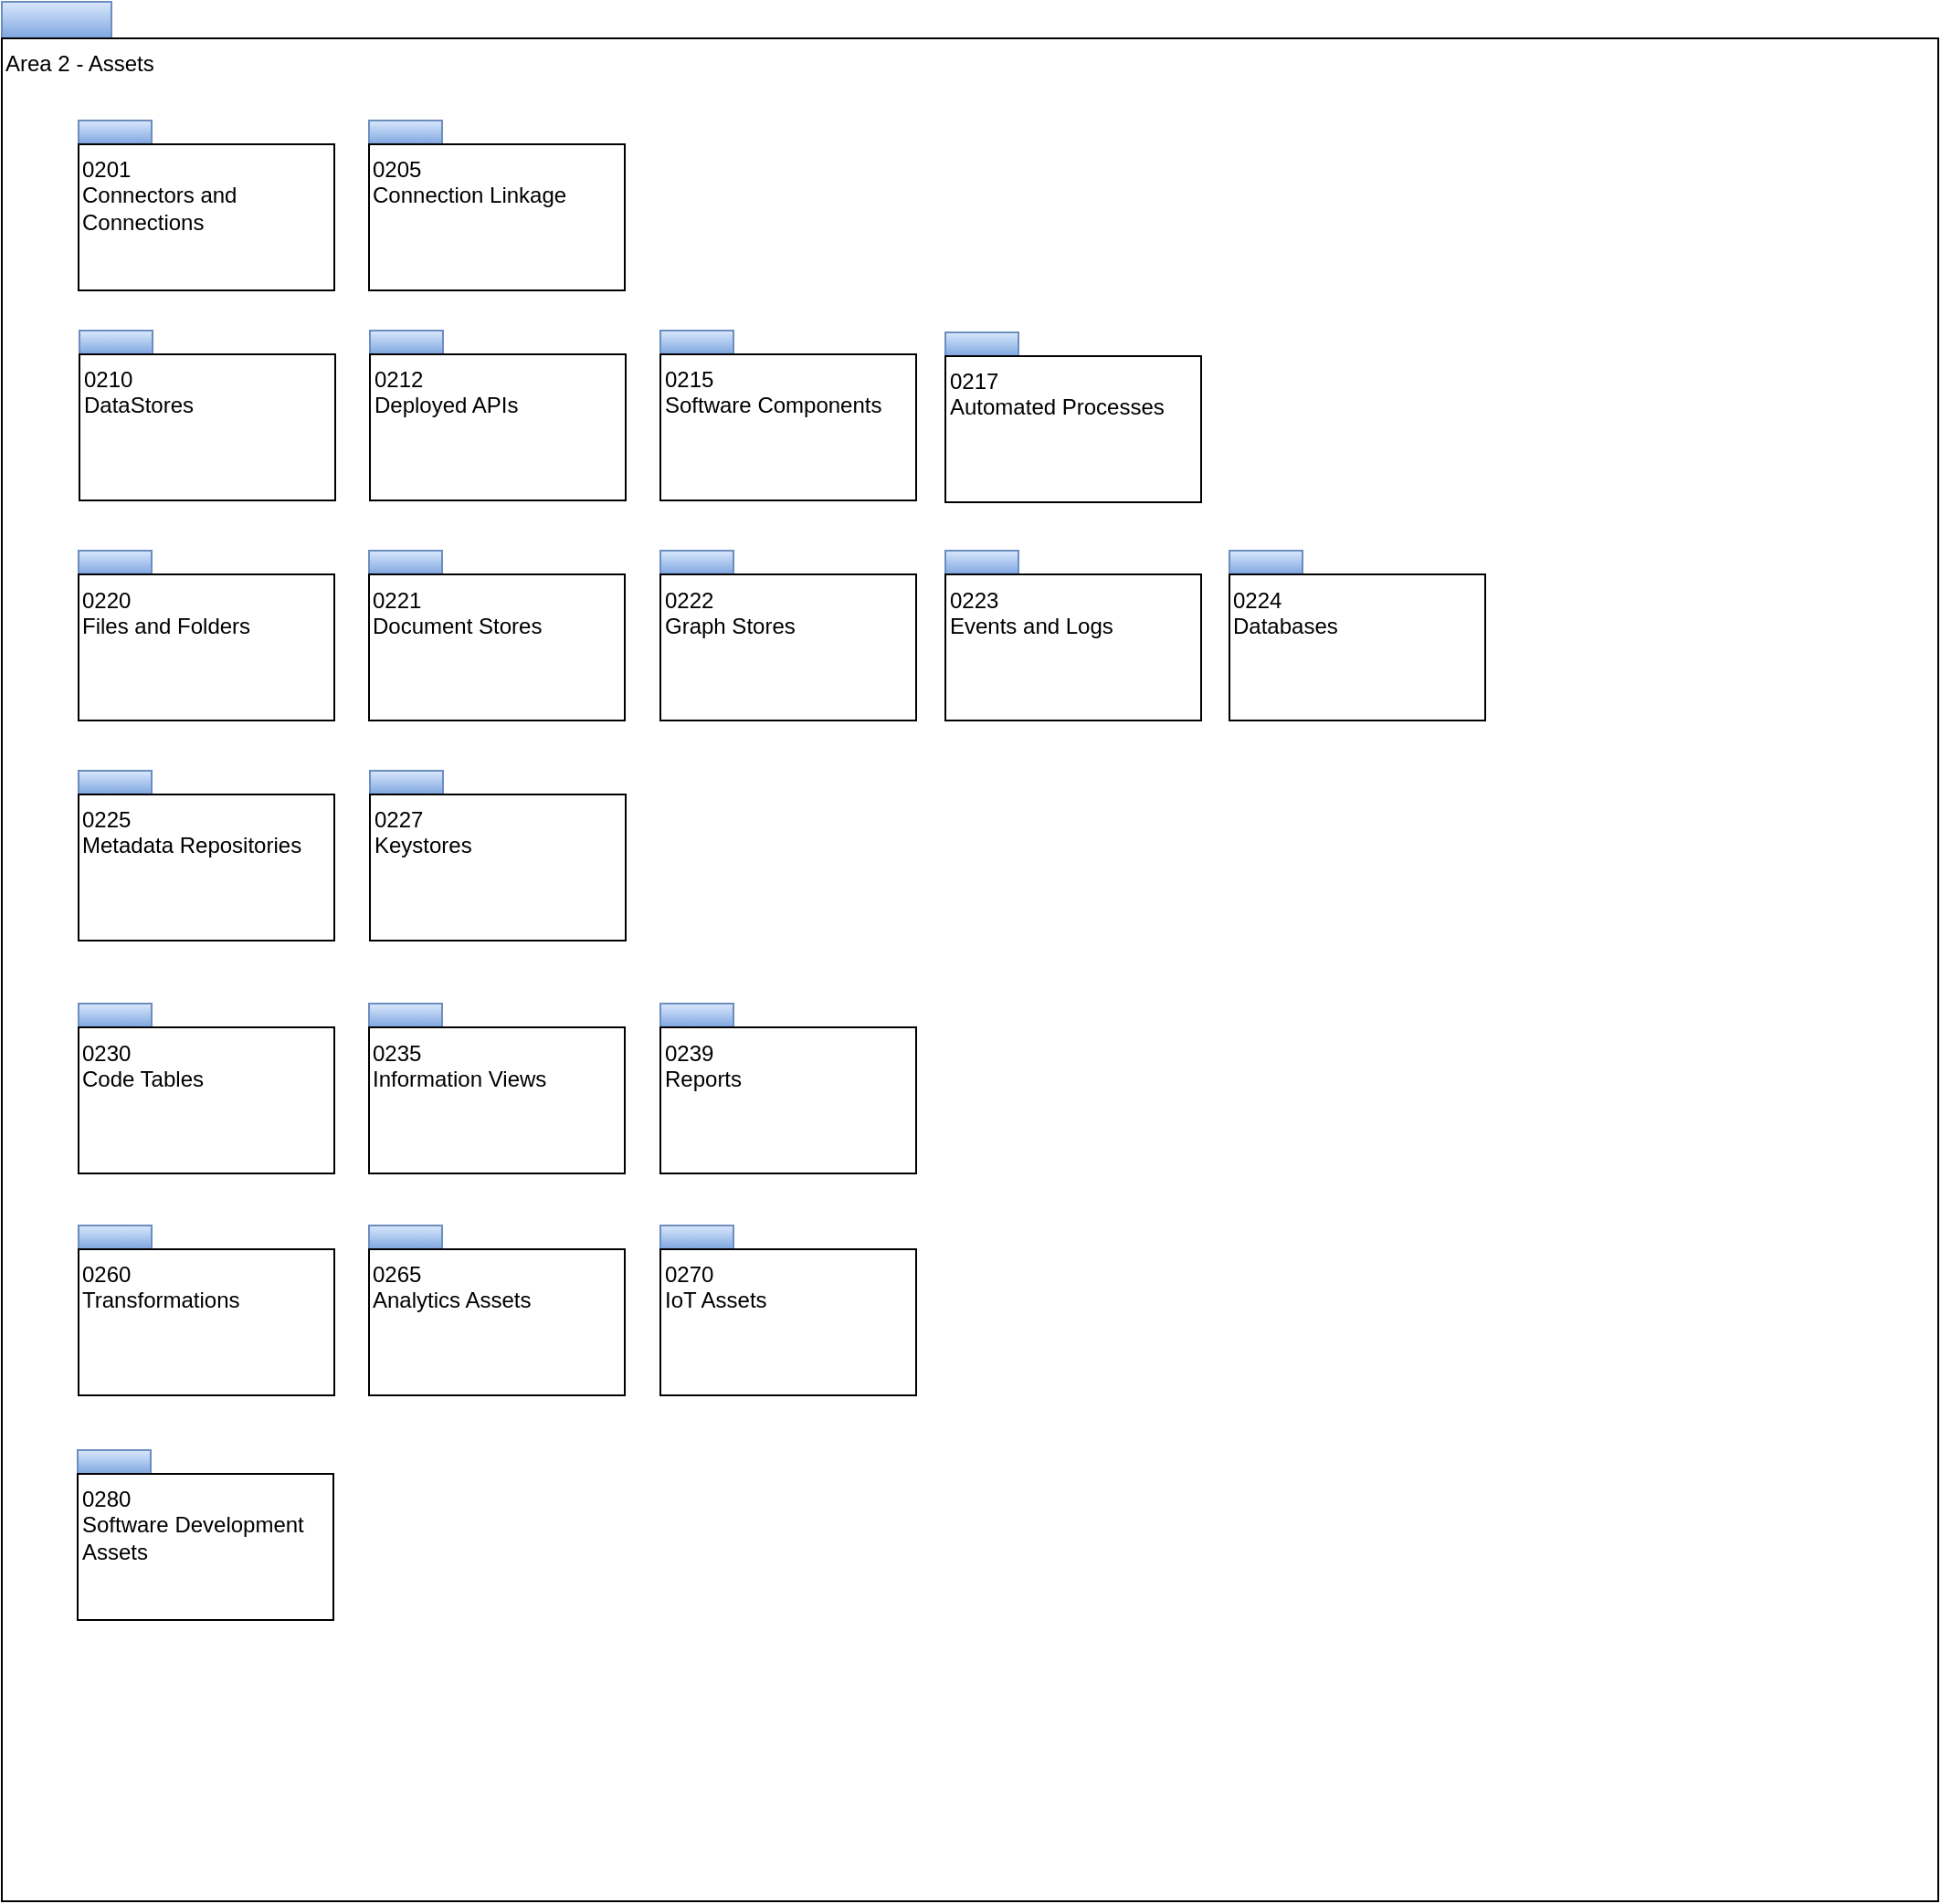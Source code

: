 <mxfile pages="9" version="11.2.5" type="device"><diagram id="ErCcJrGKzW-L592V1ftQ" name="Overview"><mxGraphModel dx="1106" dy="789" grid="1" gridSize="10" guides="1" tooltips="1" connect="1" arrows="1" fold="1" page="1" pageScale="1" pageWidth="1169" pageHeight="827" math="0" shadow="0"><root><mxCell id="0"/><mxCell id="1" parent="0"/><mxCell id="ZkdmF8SgiHobN41Bp5xa-1" value="" style="rounded=0;whiteSpace=wrap;html=1;align=left;fillColor=#dae8fc;strokeColor=#6c8ebf;gradientColor=#7ea6e0;" parent="1" vertex="1"><mxGeometry x="20" y="20" width="60" height="20" as="geometry"/></mxCell><mxCell id="ZkdmF8SgiHobN41Bp5xa-2" value="Area 2 - Assets" style="rounded=0;whiteSpace=wrap;html=1;align=left;verticalAlign=top;" parent="1" vertex="1"><mxGeometry x="20" y="40" width="1060" height="1020" as="geometry"/></mxCell><mxCell id="ZkdmF8SgiHobN41Bp5xa-3" value="" style="rounded=0;whiteSpace=wrap;html=1;align=left;fillColor=#dae8fc;strokeColor=#6c8ebf;gradientColor=#7ea6e0;" parent="1" vertex="1"><mxGeometry x="62" y="85" width="40" height="13" as="geometry"/></mxCell><mxCell id="ZkdmF8SgiHobN41Bp5xa-4" value="0201&lt;br&gt;Connectors and Connections" style="rounded=0;whiteSpace=wrap;html=1;align=left;verticalAlign=top;" parent="1" vertex="1"><mxGeometry x="62" y="98" width="140" height="80" as="geometry"/></mxCell><mxCell id="ZkdmF8SgiHobN41Bp5xa-5" value="" style="rounded=0;whiteSpace=wrap;html=1;align=left;fillColor=#dae8fc;strokeColor=#6c8ebf;gradientColor=#7ea6e0;" parent="1" vertex="1"><mxGeometry x="221" y="85" width="40" height="13" as="geometry"/></mxCell><mxCell id="ZkdmF8SgiHobN41Bp5xa-6" value="0205&lt;br&gt;Connection Linkage" style="rounded=0;whiteSpace=wrap;html=1;align=left;verticalAlign=top;" parent="1" vertex="1"><mxGeometry x="221" y="98" width="140" height="80" as="geometry"/></mxCell><mxCell id="ZkdmF8SgiHobN41Bp5xa-7" value="" style="rounded=0;whiteSpace=wrap;html=1;align=left;fillColor=#dae8fc;strokeColor=#6c8ebf;gradientColor=#7ea6e0;" parent="1" vertex="1"><mxGeometry x="380.5" y="200" width="40" height="13" as="geometry"/></mxCell><mxCell id="ZkdmF8SgiHobN41Bp5xa-8" value="0215&lt;br&gt;Software Components&lt;br&gt;" style="rounded=0;whiteSpace=wrap;html=1;align=left;verticalAlign=top;" parent="1" vertex="1"><mxGeometry x="380.5" y="213" width="140" height="80" as="geometry"/></mxCell><mxCell id="ZkdmF8SgiHobN41Bp5xa-9" value="" style="rounded=0;whiteSpace=wrap;html=1;align=left;fillColor=#dae8fc;strokeColor=#6c8ebf;gradientColor=#7ea6e0;" parent="1" vertex="1"><mxGeometry x="536.5" y="201" width="40" height="13" as="geometry"/></mxCell><mxCell id="ZkdmF8SgiHobN41Bp5xa-10" value="0217&lt;br&gt;Automated Processes&lt;br&gt;" style="rounded=0;whiteSpace=wrap;html=1;align=left;verticalAlign=top;" parent="1" vertex="1"><mxGeometry x="536.5" y="214" width="140" height="80" as="geometry"/></mxCell><mxCell id="ZkdmF8SgiHobN41Bp5xa-11" value="" style="rounded=0;whiteSpace=wrap;html=1;align=left;fillColor=#dae8fc;strokeColor=#6c8ebf;gradientColor=#7ea6e0;" parent="1" vertex="1"><mxGeometry x="62.5" y="200" width="40" height="13" as="geometry"/></mxCell><mxCell id="ZkdmF8SgiHobN41Bp5xa-12" value="0210&lt;br&gt;DataStores&lt;br&gt;" style="rounded=0;whiteSpace=wrap;html=1;align=left;verticalAlign=top;" parent="1" vertex="1"><mxGeometry x="62.5" y="213" width="140" height="80" as="geometry"/></mxCell><mxCell id="ZkdmF8SgiHobN41Bp5xa-13" value="" style="rounded=0;whiteSpace=wrap;html=1;align=left;fillColor=#dae8fc;strokeColor=#6c8ebf;gradientColor=#7ea6e0;" parent="1" vertex="1"><mxGeometry x="221.5" y="200" width="40" height="13" as="geometry"/></mxCell><mxCell id="ZkdmF8SgiHobN41Bp5xa-14" value="0212&lt;br&gt;Deployed APIs&lt;br&gt;" style="rounded=0;whiteSpace=wrap;html=1;align=left;verticalAlign=top;" parent="1" vertex="1"><mxGeometry x="221.5" y="213" width="140" height="80" as="geometry"/></mxCell><mxCell id="ZkdmF8SgiHobN41Bp5xa-17" value="" style="rounded=0;whiteSpace=wrap;html=1;align=left;fillColor=#dae8fc;strokeColor=#6c8ebf;gradientColor=#7ea6e0;" parent="1" vertex="1"><mxGeometry x="221" y="320.5" width="40" height="13" as="geometry"/></mxCell><mxCell id="ZkdmF8SgiHobN41Bp5xa-18" value="0221&lt;br&gt;Document Stores&lt;br&gt;" style="rounded=0;whiteSpace=wrap;html=1;align=left;verticalAlign=top;" parent="1" vertex="1"><mxGeometry x="221" y="333.5" width="140" height="80" as="geometry"/></mxCell><mxCell id="ZkdmF8SgiHobN41Bp5xa-19" value="" style="rounded=0;whiteSpace=wrap;html=1;align=left;fillColor=#dae8fc;strokeColor=#6c8ebf;gradientColor=#7ea6e0;" parent="1" vertex="1"><mxGeometry x="62" y="441" width="40" height="13" as="geometry"/></mxCell><mxCell id="ZkdmF8SgiHobN41Bp5xa-20" value="0225&lt;br&gt;Metadata Repositories&lt;br&gt;" style="rounded=0;whiteSpace=wrap;html=1;align=left;verticalAlign=top;" parent="1" vertex="1"><mxGeometry x="62" y="454" width="140" height="80" as="geometry"/></mxCell><mxCell id="ZkdmF8SgiHobN41Bp5xa-21" value="" style="rounded=0;whiteSpace=wrap;html=1;align=left;fillColor=#dae8fc;strokeColor=#6c8ebf;gradientColor=#7ea6e0;" parent="1" vertex="1"><mxGeometry x="221.5" y="441" width="40" height="13" as="geometry"/></mxCell><mxCell id="ZkdmF8SgiHobN41Bp5xa-22" value="0227&lt;br&gt;Keystores&lt;br&gt;" style="rounded=0;whiteSpace=wrap;html=1;align=left;verticalAlign=top;" parent="1" vertex="1"><mxGeometry x="221.5" y="454" width="140" height="80" as="geometry"/></mxCell><mxCell id="ZkdmF8SgiHobN41Bp5xa-23" value="" style="rounded=0;whiteSpace=wrap;html=1;align=left;fillColor=#dae8fc;strokeColor=#6c8ebf;gradientColor=#7ea6e0;" parent="1" vertex="1"><mxGeometry x="380.5" y="320.5" width="40" height="13" as="geometry"/></mxCell><mxCell id="ZkdmF8SgiHobN41Bp5xa-24" value="0222&lt;br&gt;Graph Stores&lt;br&gt;" style="rounded=0;whiteSpace=wrap;html=1;align=left;verticalAlign=top;" parent="1" vertex="1"><mxGeometry x="380.5" y="333.5" width="140" height="80" as="geometry"/></mxCell><mxCell id="ZkdmF8SgiHobN41Bp5xa-25" value="" style="rounded=0;whiteSpace=wrap;html=1;align=left;fillColor=#dae8fc;strokeColor=#6c8ebf;gradientColor=#7ea6e0;" parent="1" vertex="1"><mxGeometry x="536.5" y="320.5" width="40" height="13" as="geometry"/></mxCell><mxCell id="ZkdmF8SgiHobN41Bp5xa-26" value="0223&lt;br&gt;Events and Logs&lt;br&gt;" style="rounded=0;whiteSpace=wrap;html=1;align=left;verticalAlign=top;" parent="1" vertex="1"><mxGeometry x="536.5" y="333.5" width="140" height="80" as="geometry"/></mxCell><mxCell id="ZkdmF8SgiHobN41Bp5xa-27" value="" style="rounded=0;whiteSpace=wrap;html=1;align=left;fillColor=#dae8fc;strokeColor=#6c8ebf;gradientColor=#7ea6e0;" parent="1" vertex="1"><mxGeometry x="62" y="568.5" width="40" height="13" as="geometry"/></mxCell><mxCell id="ZkdmF8SgiHobN41Bp5xa-28" value="0230&lt;br&gt;Code Tables&lt;br&gt;" style="rounded=0;whiteSpace=wrap;html=1;align=left;verticalAlign=top;" parent="1" vertex="1"><mxGeometry x="62" y="581.5" width="140" height="80" as="geometry"/></mxCell><mxCell id="ZkdmF8SgiHobN41Bp5xa-29" value="" style="rounded=0;whiteSpace=wrap;html=1;align=left;fillColor=#dae8fc;strokeColor=#6c8ebf;gradientColor=#7ea6e0;" parent="1" vertex="1"><mxGeometry x="221" y="568.5" width="40" height="13" as="geometry"/></mxCell><mxCell id="ZkdmF8SgiHobN41Bp5xa-30" value="0235&lt;br&gt;Information Views&lt;br&gt;" style="rounded=0;whiteSpace=wrap;html=1;align=left;verticalAlign=top;" parent="1" vertex="1"><mxGeometry x="221" y="581.5" width="140" height="80" as="geometry"/></mxCell><mxCell id="ZkdmF8SgiHobN41Bp5xa-33" value="" style="rounded=0;whiteSpace=wrap;html=1;align=left;fillColor=#dae8fc;strokeColor=#6c8ebf;gradientColor=#7ea6e0;" parent="1" vertex="1"><mxGeometry x="692" y="320.5" width="40" height="13" as="geometry"/></mxCell><mxCell id="ZkdmF8SgiHobN41Bp5xa-34" value="0224&lt;br&gt;Databases&lt;br&gt;" style="rounded=0;whiteSpace=wrap;html=1;align=left;verticalAlign=top;" parent="1" vertex="1"><mxGeometry x="692" y="333.5" width="140" height="80" as="geometry"/></mxCell><mxCell id="ZkdmF8SgiHobN41Bp5xa-35" value="" style="rounded=0;whiteSpace=wrap;html=1;align=left;fillColor=#dae8fc;strokeColor=#6c8ebf;gradientColor=#7ea6e0;" parent="1" vertex="1"><mxGeometry x="62" y="320.5" width="40" height="13" as="geometry"/></mxCell><mxCell id="ZkdmF8SgiHobN41Bp5xa-36" value="0220&lt;br&gt;Files and Folders&lt;br&gt;" style="rounded=0;whiteSpace=wrap;html=1;align=left;verticalAlign=top;" parent="1" vertex="1"><mxGeometry x="62" y="333.5" width="140" height="80" as="geometry"/></mxCell><mxCell id="ZkdmF8SgiHobN41Bp5xa-37" value="" style="rounded=0;whiteSpace=wrap;html=1;align=left;fillColor=#dae8fc;strokeColor=#6c8ebf;gradientColor=#7ea6e0;" parent="1" vertex="1"><mxGeometry x="380.5" y="568.5" width="40" height="13" as="geometry"/></mxCell><mxCell id="ZkdmF8SgiHobN41Bp5xa-38" value="0239&lt;br&gt;Reports&lt;br&gt;" style="rounded=0;whiteSpace=wrap;html=1;align=left;verticalAlign=top;" parent="1" vertex="1"><mxGeometry x="380.5" y="581.5" width="140" height="80" as="geometry"/></mxCell><mxCell id="ZkdmF8SgiHobN41Bp5xa-43" value="" style="rounded=0;whiteSpace=wrap;html=1;align=left;fillColor=#dae8fc;strokeColor=#6c8ebf;gradientColor=#7ea6e0;" parent="1" vertex="1"><mxGeometry x="221" y="690" width="40" height="13" as="geometry"/></mxCell><mxCell id="ZkdmF8SgiHobN41Bp5xa-44" value="0265&lt;br&gt;Analytics Assets&lt;br&gt;" style="rounded=0;whiteSpace=wrap;html=1;align=left;verticalAlign=top;" parent="1" vertex="1"><mxGeometry x="221" y="703" width="140" height="80" as="geometry"/></mxCell><mxCell id="ZkdmF8SgiHobN41Bp5xa-45" value="" style="rounded=0;whiteSpace=wrap;html=1;align=left;fillColor=#dae8fc;strokeColor=#6c8ebf;gradientColor=#7ea6e0;" parent="1" vertex="1"><mxGeometry x="380.5" y="690" width="40" height="13" as="geometry"/></mxCell><mxCell id="ZkdmF8SgiHobN41Bp5xa-46" value="0270&lt;br&gt;IoT Assets&lt;br&gt;" style="rounded=0;whiteSpace=wrap;html=1;align=left;verticalAlign=top;" parent="1" vertex="1"><mxGeometry x="380.5" y="703" width="140" height="80" as="geometry"/></mxCell><mxCell id="ZkdmF8SgiHobN41Bp5xa-47" value="" style="rounded=0;whiteSpace=wrap;html=1;align=left;fillColor=#dae8fc;strokeColor=#6c8ebf;gradientColor=#7ea6e0;" parent="1" vertex="1"><mxGeometry x="61.5" y="813" width="40" height="13" as="geometry"/></mxCell><mxCell id="ZkdmF8SgiHobN41Bp5xa-48" value="0280&lt;br&gt;Software Development Assets&lt;br&gt;" style="rounded=0;whiteSpace=wrap;html=1;align=left;verticalAlign=top;" parent="1" vertex="1"><mxGeometry x="61.5" y="826" width="140" height="80" as="geometry"/></mxCell><mxCell id="ZkdmF8SgiHobN41Bp5xa-49" value="" style="rounded=0;whiteSpace=wrap;html=1;align=left;fillColor=#dae8fc;strokeColor=#6c8ebf;gradientColor=#7ea6e0;" parent="1" vertex="1"><mxGeometry x="62" y="690" width="40" height="13" as="geometry"/></mxCell><mxCell id="ZkdmF8SgiHobN41Bp5xa-50" value="0260&lt;br&gt;Transformations&lt;br&gt;" style="rounded=0;whiteSpace=wrap;html=1;align=left;verticalAlign=top;" parent="1" vertex="1"><mxGeometry x="62" y="703" width="140" height="80" as="geometry"/></mxCell></root></mxGraphModel></diagram><diagram name="0201-Connectors-and-Connections" id="fffvxS-96WGsuoZrHxFf"><mxGraphModel dx="1078" dy="789" grid="0" gridSize="10" guides="1" tooltips="1" connect="1" arrows="1" fold="1" page="1" pageScale="1" pageWidth="1169" pageHeight="827" math="0" shadow="0"><root><mxCell id="ZkdmF8SgiHobN41Bp5xa-0"/><mxCell id="ZkdmF8SgiHobN41Bp5xa-1" parent="ZkdmF8SgiHobN41Bp5xa-0"/><mxCell id="ZkdmF8SgiHobN41Bp5xa-2" value="" style="rounded=0;whiteSpace=wrap;html=1;align=left;fillColor=#dae8fc;strokeColor=#6c8ebf;gradientColor=#7ea6e0;" parent="ZkdmF8SgiHobN41Bp5xa-1" vertex="1"><mxGeometry x="13" y="37" width="60" height="20" as="geometry"/></mxCell><mxCell id="ZkdmF8SgiHobN41Bp5xa-3" value="0201 - Connectors and Connections" style="rounded=0;whiteSpace=wrap;html=1;align=left;verticalAlign=top;" parent="ZkdmF8SgiHobN41Bp5xa-1" vertex="1"><mxGeometry x="13" y="57" width="1060" height="770" as="geometry"/></mxCell><mxCell id="ZkdmF8SgiHobN41Bp5xa-31" style="edgeStyle=orthogonalEdgeStyle;rounded=0;html=1;exitX=0;exitY=0.5;entryX=1;entryY=0.5;endArrow=none;endFill=0;jettySize=auto;orthogonalLoop=1;" parent="ZkdmF8SgiHobN41Bp5xa-1" source="ZkdmF8SgiHobN41Bp5xa-4" target="ZkdmF8SgiHobN41Bp5xa-12" edge="1"><mxGeometry relative="1" as="geometry"/></mxCell><mxCell id="ZkdmF8SgiHobN41Bp5xa-4" value="«entity»&lt;br&gt;&lt;b&gt;ConnectorType&lt;/b&gt;" style="html=1;strokeColor=#6c8ebf;align=center;fillColor=#dae8fc;gradientColor=#7ea6e0;" parent="ZkdmF8SgiHobN41Bp5xa-1" vertex="1"><mxGeometry x="709" y="244" width="286" height="50" as="geometry"/></mxCell><mxCell id="ZkdmF8SgiHobN41Bp5xa-6" value="" style="endArrow=none;dashed=1;html=1;entryX=0.5;entryY=0;" parent="ZkdmF8SgiHobN41Bp5xa-1" target="ZkdmF8SgiHobN41Bp5xa-13" edge="1"><mxGeometry width="50" height="50" relative="1" as="geometry"><mxPoint x="549" y="270" as="sourcePoint"/><mxPoint x="717.5" y="500" as="targetPoint"/></mxGeometry></mxCell><mxCell id="ZkdmF8SgiHobN41Bp5xa-7" value="0..1" style="text;html=1;strokeColor=none;fillColor=none;align=center;verticalAlign=middle;whiteSpace=wrap;rounded=0;" parent="ZkdmF8SgiHobN41Bp5xa-1" vertex="1"><mxGeometry x="669" y="249" width="40" height="20" as="geometry"/></mxCell><mxCell id="ZkdmF8SgiHobN41Bp5xa-8" value="connections" style="text;html=1;strokeColor=none;fillColor=none;align=center;verticalAlign=middle;whiteSpace=wrap;rounded=0;" parent="ZkdmF8SgiHobN41Bp5xa-1" vertex="1"><mxGeometry x="401" y="274" width="86" height="20" as="geometry"/></mxCell><mxCell id="ZkdmF8SgiHobN41Bp5xa-9" value="connectorType" style="text;html=1;strokeColor=none;fillColor=none;align=center;verticalAlign=middle;whiteSpace=wrap;rounded=0;" parent="ZkdmF8SgiHobN41Bp5xa-1" vertex="1"><mxGeometry x="610" y="269" width="101" height="20" as="geometry"/></mxCell><mxCell id="ZkdmF8SgiHobN41Bp5xa-10" value="" style="rounded=0;whiteSpace=wrap;html=1;strokeColor=#000000;gradientColor=#ffffff;align=left;" parent="ZkdmF8SgiHobN41Bp5xa-1" vertex="1"><mxGeometry x="444" y="393" width="206" height="27" as="geometry"/></mxCell><mxCell id="ZkdmF8SgiHobN41Bp5xa-11" value="*" style="text;html=1;strokeColor=none;fillColor=none;align=center;verticalAlign=middle;whiteSpace=wrap;rounded=0;" parent="ZkdmF8SgiHobN41Bp5xa-1" vertex="1"><mxGeometry x="415" y="249" width="19" height="20" as="geometry"/></mxCell><mxCell id="ZkdmF8SgiHobN41Bp5xa-12" value="«entity»&lt;br&gt;&lt;b&gt;Connection&lt;/b&gt;" style="html=1;strokeColor=#6c8ebf;align=center;fillColor=#dae8fc;gradientColor=#7ea6e0;" parent="ZkdmF8SgiHobN41Bp5xa-1" vertex="1"><mxGeometry x="154" y="244" width="246" height="50" as="geometry"/></mxCell><mxCell id="ZkdmF8SgiHobN41Bp5xa-13" value="«relationship»&lt;br&gt;&lt;b&gt;ConnectionConnectorType&lt;/b&gt;" style="html=1;strokeColor=#6c8ebf;align=center;fillColor=#dae8fc;gradientColor=#7ea6e0;" parent="ZkdmF8SgiHobN41Bp5xa-1" vertex="1"><mxGeometry x="444.5" y="343" width="206" height="50" as="geometry"/></mxCell><mxCell id="ZkdmF8SgiHobN41Bp5xa-14" value="" style="edgeStyle=orthogonalEdgeStyle;rounded=0;html=1;endArrow=none;endFill=0;jettySize=auto;orthogonalLoop=1;entryX=0.5;entryY=0;exitX=0;exitY=0.5;" parent="ZkdmF8SgiHobN41Bp5xa-1" source="ZkdmF8SgiHobN41Bp5xa-15" target="ZkdmF8SgiHobN41Bp5xa-4" edge="1"><mxGeometry relative="1" as="geometry"><mxPoint x="379.5" y="424" as="targetPoint"/></mxGeometry></mxCell><mxCell id="ZkdmF8SgiHobN41Bp5xa-28" style="edgeStyle=orthogonalEdgeStyle;rounded=0;html=1;exitX=0;exitY=0.5;entryX=0.5;entryY=0;jettySize=auto;orthogonalLoop=1;endArrow=none;endFill=0;" parent="ZkdmF8SgiHobN41Bp5xa-1" source="ZkdmF8SgiHobN41Bp5xa-15" target="ZkdmF8SgiHobN41Bp5xa-12" edge="1"><mxGeometry relative="1" as="geometry"/></mxCell><mxCell id="ZkdmF8SgiHobN41Bp5xa-15" value="" style="triangle;whiteSpace=wrap;html=1;strokeColor=#000000;gradientColor=#ffffff;align=center;rotation=-90;" parent="ZkdmF8SgiHobN41Bp5xa-1" vertex="1"><mxGeometry x="515.5" y="169" width="17" height="21" as="geometry"/></mxCell><mxCell id="ZkdmF8SgiHobN41Bp5xa-16" value="«entity»&lt;br&gt;&lt;b&gt;Endpoint&lt;/b&gt;" style="html=1;strokeColor=#d6b656;align=center;fillColor=#fff2cc;gradientColor=#ffd966;" parent="ZkdmF8SgiHobN41Bp5xa-1" vertex="1"><mxGeometry x="197" y="597" width="160" height="50" as="geometry"/></mxCell><mxCell id="ZkdmF8SgiHobN41Bp5xa-17" value="" style="endArrow=none;html=1;entryX=0.5;entryY=1;" parent="ZkdmF8SgiHobN41Bp5xa-1" source="ZkdmF8SgiHobN41Bp5xa-16" target="ZkdmF8SgiHobN41Bp5xa-25" edge="1"><mxGeometry width="50" height="50" relative="1" as="geometry"><mxPoint x="103.5" y="560" as="sourcePoint"/><mxPoint x="153.5" y="510" as="targetPoint"/></mxGeometry></mxCell><mxCell id="ZkdmF8SgiHobN41Bp5xa-18" value="*" style="text;html=1;strokeColor=none;fillColor=none;align=center;verticalAlign=middle;whiteSpace=wrap;rounded=0;" parent="ZkdmF8SgiHobN41Bp5xa-1" vertex="1"><mxGeometry x="282" y="358" width="18" height="20" as="geometry"/></mxCell><mxCell id="ZkdmF8SgiHobN41Bp5xa-19" value="connections" style="text;html=1;strokeColor=none;fillColor=none;align=center;verticalAlign=middle;whiteSpace=wrap;rounded=0;" parent="ZkdmF8SgiHobN41Bp5xa-1" vertex="1"><mxGeometry x="188.5" y="354" width="80" height="20" as="geometry"/></mxCell><mxCell id="ZkdmF8SgiHobN41Bp5xa-20" value="connectionEndpoint" style="text;html=1;strokeColor=none;fillColor=none;align=center;verticalAlign=middle;whiteSpace=wrap;rounded=0;" parent="ZkdmF8SgiHobN41Bp5xa-1" vertex="1"><mxGeometry x="282" y="577" width="105" height="20" as="geometry"/></mxCell><mxCell id="ZkdmF8SgiHobN41Bp5xa-21" value="0..1" style="text;html=1;strokeColor=none;fillColor=none;align=center;verticalAlign=middle;whiteSpace=wrap;rounded=0;" parent="ZkdmF8SgiHobN41Bp5xa-1" vertex="1"><mxGeometry x="228.5" y="577" width="40" height="20" as="geometry"/></mxCell><mxCell id="ZkdmF8SgiHobN41Bp5xa-22" value="" style="endArrow=none;dashed=1;html=1;entryX=0;entryY=0.5;" parent="ZkdmF8SgiHobN41Bp5xa-1" target="ZkdmF8SgiHobN41Bp5xa-24" edge="1"><mxGeometry width="50" height="50" relative="1" as="geometry"><mxPoint x="279" y="474" as="sourcePoint"/><mxPoint x="684" y="618" as="targetPoint"/></mxGeometry></mxCell><mxCell id="ZkdmF8SgiHobN41Bp5xa-23" value="" style="rounded=0;whiteSpace=wrap;html=1;strokeColor=#000000;gradientColor=#ffffff;align=left;" parent="ZkdmF8SgiHobN41Bp5xa-1" vertex="1"><mxGeometry x="444.5" y="500" width="206" height="30" as="geometry"/></mxCell><mxCell id="ZkdmF8SgiHobN41Bp5xa-24" value="«relationship»&lt;br&gt;&lt;b&gt;ConnectionEndpoint&lt;/b&gt;" style="html=1;strokeColor=#6c8ebf;align=center;fillColor=#dae8fc;gradientColor=#7ea6e0;" parent="ZkdmF8SgiHobN41Bp5xa-1" vertex="1"><mxGeometry x="444.5" y="450" width="206" height="50" as="geometry"/></mxCell><mxCell id="ZkdmF8SgiHobN41Bp5xa-25" value="displayName : string&lt;br&gt;description : string&lt;br&gt;securedProperties : map &amp;lt;string, string&amp;gt;&lt;br&gt;" style="rounded=0;whiteSpace=wrap;html=1;strokeColor=#000000;gradientColor=#ffffff;align=left;" parent="ZkdmF8SgiHobN41Bp5xa-1" vertex="1"><mxGeometry x="154" y="294" width="246" height="59" as="geometry"/></mxCell><mxCell id="ZkdmF8SgiHobN41Bp5xa-26" value="displayName : string&lt;br&gt;description : string&lt;br&gt;connectorProviderClassName : string&lt;br&gt;recognizedAdditionalProperties : array &amp;lt;string&amp;gt;&lt;br&gt;recognizedSecuredProperties : array &amp;lt;string&amp;gt;&lt;br&gt;" style="rounded=0;whiteSpace=wrap;html=1;strokeColor=#000000;gradientColor=#ffffff;align=left;" parent="ZkdmF8SgiHobN41Bp5xa-1" vertex="1"><mxGeometry x="709" y="294" width="286" height="90" as="geometry"/></mxCell><mxCell id="ZkdmF8SgiHobN41Bp5xa-27" value="«entity»&lt;br&gt;&lt;b&gt;Referenceable&lt;/b&gt;" style="html=1;strokeColor=#d6b656;align=center;fillColor=#fff2cc;gradientColor=#ffd966;" parent="ZkdmF8SgiHobN41Bp5xa-1" vertex="1"><mxGeometry x="444" y="119" width="160" height="50" as="geometry"/></mxCell></root></mxGraphModel></diagram><diagram id="w0Fh7AfC7b7IGwfEajtP" name="0205-Connection-Linkage"><mxGraphModel dx="1078" dy="789" grid="1" gridSize="10" guides="1" tooltips="1" connect="1" arrows="1" fold="1" page="1" pageScale="1" pageWidth="1169" pageHeight="827" math="0" shadow="0"><root><mxCell id="qo-7W3nfodTND_Vf2af7-0"/><mxCell id="qo-7W3nfodTND_Vf2af7-1" parent="qo-7W3nfodTND_Vf2af7-0"/><mxCell id="qo-7W3nfodTND_Vf2af7-27" value="" style="rounded=0;whiteSpace=wrap;html=1;align=left;fillColor=#dae8fc;strokeColor=#6c8ebf;gradientColor=#7ea6e0;" parent="qo-7W3nfodTND_Vf2af7-1" vertex="1"><mxGeometry x="13" y="37" width="60" height="20" as="geometry"/></mxCell><mxCell id="qo-7W3nfodTND_Vf2af7-28" value="0205 - Connection Linkage" style="rounded=0;whiteSpace=wrap;html=1;align=left;verticalAlign=top;" parent="qo-7W3nfodTND_Vf2af7-1" vertex="1"><mxGeometry x="13" y="57" width="1060" height="770" as="geometry"/></mxCell><mxCell id="qo-7W3nfodTND_Vf2af7-5" value="«entity»&lt;br&gt;&lt;b&gt;VirtualConnection&lt;/b&gt;" style="html=1;strokeColor=#6c8ebf;align=center;fillColor=#dae8fc;gradientColor=#7ea6e0;" parent="qo-7W3nfodTND_Vf2af7-1" vertex="1"><mxGeometry x="413.5" y="441" width="160" height="50" as="geometry"/></mxCell><mxCell id="qo-7W3nfodTND_Vf2af7-6" value="" style="endArrow=none;html=1;entryX=1;entryY=0.5;exitX=1;exitY=0.5;rounded=0;" parent="qo-7W3nfodTND_Vf2af7-1" source="qo-7W3nfodTND_Vf2af7-5" target="qo-7W3nfodTND_Vf2af7-13" edge="1"><mxGeometry width="50" height="50" relative="1" as="geometry"><mxPoint x="573.5" y="444" as="sourcePoint"/><mxPoint x="493.5" y="-129.5" as="targetPoint"/><Array as="points"><mxPoint x="600.5" y="466"/><mxPoint x="600.5" y="318"/></Array></mxGeometry></mxCell><mxCell id="qo-7W3nfodTND_Vf2af7-7" value="" style="endArrow=none;dashed=1;html=1;entryX=0;entryY=0.5;" parent="qo-7W3nfodTND_Vf2af7-1" target="qo-7W3nfodTND_Vf2af7-14" edge="1"><mxGeometry width="50" height="50" relative="1" as="geometry"><mxPoint x="600.5" y="373" as="sourcePoint"/><mxPoint x="717.5" y="500" as="targetPoint"/></mxGeometry></mxCell><mxCell id="qo-7W3nfodTND_Vf2af7-8" value="*" style="text;html=1;strokeColor=none;fillColor=none;align=center;verticalAlign=middle;whiteSpace=wrap;rounded=0;" parent="qo-7W3nfodTND_Vf2af7-1" vertex="1"><mxGeometry x="571.5" y="442" width="40" height="20" as="geometry"/></mxCell><mxCell id="qo-7W3nfodTND_Vf2af7-9" value="embeddedConnections" style="text;html=1;strokeColor=none;fillColor=none;align=center;verticalAlign=middle;whiteSpace=wrap;rounded=0;" parent="qo-7W3nfodTND_Vf2af7-1" vertex="1"><mxGeometry x="580.5" y="298" width="153" height="20" as="geometry"/></mxCell><mxCell id="qo-7W3nfodTND_Vf2af7-10" value="supportingVirtualConnections" style="text;html=1;strokeColor=none;fillColor=none;align=center;verticalAlign=middle;whiteSpace=wrap;rounded=0;" parent="qo-7W3nfodTND_Vf2af7-1" vertex="1"><mxGeometry x="568.5" y="471" width="191" height="20" as="geometry"/></mxCell><mxCell id="qo-7W3nfodTND_Vf2af7-11" value="position : int&lt;br&gt;displayName : string&lt;br&gt;arguments : map &amp;lt;string, string&amp;gt;&lt;br&gt;" style="rounded=0;whiteSpace=wrap;html=1;strokeColor=#000000;gradientColor=#ffffff;align=left;" parent="qo-7W3nfodTND_Vf2af7-1" vertex="1"><mxGeometry x="750.5" y="397" width="206" height="59" as="geometry"/></mxCell><mxCell id="qo-7W3nfodTND_Vf2af7-12" value="*" style="text;html=1;strokeColor=none;fillColor=none;align=center;verticalAlign=middle;whiteSpace=wrap;rounded=0;" parent="qo-7W3nfodTND_Vf2af7-1" vertex="1"><mxGeometry x="571.5" y="318" width="40" height="20" as="geometry"/></mxCell><mxCell id="qo-7W3nfodTND_Vf2af7-13" value="«entity»&lt;br&gt;&lt;b&gt;Connection&lt;/b&gt;" style="html=1;strokeColor=#6c8ebf;align=center;fillColor=#dae8fc;gradientColor=#7ea6e0;" parent="qo-7W3nfodTND_Vf2af7-1" vertex="1"><mxGeometry x="413.5" y="293" width="160" height="50" as="geometry"/></mxCell><mxCell id="qo-7W3nfodTND_Vf2af7-14" value="«relationship»&lt;br&gt;&lt;b&gt;EmbeddedConnection&lt;/b&gt;" style="html=1;strokeColor=#6c8ebf;align=center;fillColor=#dae8fc;gradientColor=#7ea6e0;" parent="qo-7W3nfodTND_Vf2af7-1" vertex="1"><mxGeometry x="750.5" y="347" width="206" height="50" as="geometry"/></mxCell><mxCell id="qo-7W3nfodTND_Vf2af7-16" value="" style="edgeStyle=orthogonalEdgeStyle;rounded=0;html=1;endArrow=none;endFill=0;jettySize=auto;orthogonalLoop=1;entryX=0.5;entryY=0;" parent="qo-7W3nfodTND_Vf2af7-1" source="qo-7W3nfodTND_Vf2af7-17" target="qo-7W3nfodTND_Vf2af7-5" edge="1"><mxGeometry relative="1" as="geometry"><mxPoint x="379.5" y="424" as="targetPoint"/></mxGeometry></mxCell><mxCell id="qo-7W3nfodTND_Vf2af7-17" value="" style="triangle;whiteSpace=wrap;html=1;strokeColor=#000000;gradientColor=#ffffff;align=center;rotation=-90;" parent="qo-7W3nfodTND_Vf2af7-1" vertex="1"><mxGeometry x="485" y="340.5" width="17" height="21" as="geometry"/></mxCell><mxCell id="qo-7W3nfodTND_Vf2af7-18" value="«entity»&lt;br&gt;&lt;b&gt;Asset&lt;/b&gt;" style="html=1;strokeColor=#d6b656;align=center;fillColor=#fff2cc;gradientColor=#ffd966;" parent="qo-7W3nfodTND_Vf2af7-1" vertex="1"><mxGeometry x="103.5" y="293" width="160" height="50" as="geometry"/></mxCell><mxCell id="qo-7W3nfodTND_Vf2af7-19" value="" style="endArrow=none;html=1;entryX=0;entryY=0.5;" parent="qo-7W3nfodTND_Vf2af7-1" source="qo-7W3nfodTND_Vf2af7-18" target="qo-7W3nfodTND_Vf2af7-13" edge="1"><mxGeometry width="50" height="50" relative="1" as="geometry"><mxPoint x="103.5" y="560" as="sourcePoint"/><mxPoint x="153.5" y="510" as="targetPoint"/></mxGeometry></mxCell><mxCell id="qo-7W3nfodTND_Vf2af7-20" value="*" style="text;html=1;strokeColor=none;fillColor=none;align=center;verticalAlign=middle;whiteSpace=wrap;rounded=0;" parent="qo-7W3nfodTND_Vf2af7-1" vertex="1"><mxGeometry x="373.5" y="298" width="40" height="20" as="geometry"/></mxCell><mxCell id="qo-7W3nfodTND_Vf2af7-21" value="connections" style="text;html=1;strokeColor=none;fillColor=none;align=center;verticalAlign=middle;whiteSpace=wrap;rounded=0;" parent="qo-7W3nfodTND_Vf2af7-1" vertex="1"><mxGeometry x="298" y="323" width="153" height="20" as="geometry"/></mxCell><mxCell id="qo-7W3nfodTND_Vf2af7-22" value="asset" style="text;html=1;strokeColor=none;fillColor=none;align=center;verticalAlign=middle;whiteSpace=wrap;rounded=0;" parent="qo-7W3nfodTND_Vf2af7-1" vertex="1"><mxGeometry x="263.5" y="297" width="51" height="20" as="geometry"/></mxCell><mxCell id="qo-7W3nfodTND_Vf2af7-23" value="0..1" style="text;html=1;strokeColor=none;fillColor=none;align=center;verticalAlign=middle;whiteSpace=wrap;rounded=0;" parent="qo-7W3nfodTND_Vf2af7-1" vertex="1"><mxGeometry x="263.5" y="318" width="40" height="20" as="geometry"/></mxCell><mxCell id="qo-7W3nfodTND_Vf2af7-24" value="" style="endArrow=none;dashed=1;html=1;entryX=0.383;entryY=1.017;entryPerimeter=0;" parent="qo-7W3nfodTND_Vf2af7-1" target="qo-7W3nfodTND_Vf2af7-25" edge="1"><mxGeometry width="50" height="50" relative="1" as="geometry"><mxPoint x="332" y="320" as="sourcePoint"/><mxPoint x="280.5" y="253" as="targetPoint"/></mxGeometry></mxCell><mxCell id="qo-7W3nfodTND_Vf2af7-25" value="assetSummary : string&lt;br&gt;" style="rounded=0;whiteSpace=wrap;html=1;strokeColor=#000000;gradientColor=#ffffff;align=left;" parent="qo-7W3nfodTND_Vf2af7-1" vertex="1"><mxGeometry x="253.5" y="190" width="206" height="30" as="geometry"/></mxCell><mxCell id="qo-7W3nfodTND_Vf2af7-26" value="«relationship»&lt;br&gt;&lt;b&gt;ConnectionToAsset&lt;/b&gt;" style="html=1;strokeColor=#6c8ebf;align=center;fillColor=#dae8fc;gradientColor=#7ea6e0;" parent="qo-7W3nfodTND_Vf2af7-1" vertex="1"><mxGeometry x="253.5" y="140" width="206" height="50" as="geometry"/></mxCell></root></mxGraphModel></diagram><diagram name="0210-Data-Stores" id="qBN1h2M4th8ybXpdtGMd"><mxGraphModel dx="1106" dy="789" grid="1" gridSize="10" guides="1" tooltips="1" connect="1" arrows="1" fold="1" page="1" pageScale="1" pageWidth="1169" pageHeight="827" math="0" shadow="0"><root><mxCell id="ZkdmF8SgiHobN41Bp5xa-0"/><mxCell id="ZkdmF8SgiHobN41Bp5xa-1" parent="ZkdmF8SgiHobN41Bp5xa-0"/><mxCell id="ZkdmF8SgiHobN41Bp5xa-2" value="" style="rounded=0;whiteSpace=wrap;html=1;align=left;fillColor=#dae8fc;strokeColor=#6c8ebf;gradientColor=#7ea6e0;" parent="ZkdmF8SgiHobN41Bp5xa-1" vertex="1"><mxGeometry x="13" y="37" width="60" height="20" as="geometry"/></mxCell><mxCell id="ZkdmF8SgiHobN41Bp5xa-3" value="0210 - Data Stores" style="rounded=0;whiteSpace=wrap;html=1;align=left;verticalAlign=top;" parent="ZkdmF8SgiHobN41Bp5xa-1" vertex="1"><mxGeometry x="13" y="57" width="1060" height="770" as="geometry"/></mxCell><mxCell id="ZkdmF8SgiHobN41Bp5xa-4" value="«entity»&lt;br&gt;&lt;b&gt;DataStore&lt;/b&gt;" style="html=1;strokeColor=#6c8ebf;align=center;fillColor=#dae8fc;gradientColor=#7ea6e0;" parent="ZkdmF8SgiHobN41Bp5xa-1" vertex="1"><mxGeometry x="650" y="440" width="211" height="50" as="geometry"/></mxCell><mxCell id="ZkdmF8SgiHobN41Bp5xa-12" value="«entity»&lt;br&gt;&lt;b&gt;Asset&lt;/b&gt;" style="html=1;strokeColor=#d6b656;align=center;fillColor=#fff2cc;gradientColor=#ffd966;" parent="ZkdmF8SgiHobN41Bp5xa-1" vertex="1"><mxGeometry x="650" y="293" width="210" height="50" as="geometry"/></mxCell><mxCell id="ZkdmF8SgiHobN41Bp5xa-14" value="" style="edgeStyle=orthogonalEdgeStyle;rounded=0;html=1;endArrow=none;endFill=0;jettySize=auto;orthogonalLoop=1;entryX=0.5;entryY=0;" parent="ZkdmF8SgiHobN41Bp5xa-1" source="ZkdmF8SgiHobN41Bp5xa-15" target="ZkdmF8SgiHobN41Bp5xa-4" edge="1"><mxGeometry relative="1" as="geometry"><mxPoint x="629.5" y="424" as="targetPoint"/></mxGeometry></mxCell><mxCell id="ZkdmF8SgiHobN41Bp5xa-15" value="" style="triangle;whiteSpace=wrap;html=1;strokeColor=#000000;gradientColor=#ffffff;align=center;rotation=-90;" parent="ZkdmF8SgiHobN41Bp5xa-1" vertex="1"><mxGeometry x="747" y="340.5" width="17" height="21" as="geometry"/></mxCell><mxCell id="ZkdmF8SgiHobN41Bp5xa-16" value="«entity»&lt;br&gt;&lt;b&gt;DataSet&lt;/b&gt;" style="html=1;strokeColor=#d6b656;align=center;fillColor=#fff2cc;gradientColor=#ffd966;" parent="ZkdmF8SgiHobN41Bp5xa-1" vertex="1"><mxGeometry x="99.5" y="293" width="160" height="50" as="geometry"/></mxCell><mxCell id="ZkdmF8SgiHobN41Bp5xa-17" value="" style="endArrow=none;html=1;entryX=0;entryY=0.5;" parent="ZkdmF8SgiHobN41Bp5xa-1" source="ZkdmF8SgiHobN41Bp5xa-16" target="ZkdmF8SgiHobN41Bp5xa-12" edge="1"><mxGeometry width="50" height="50" relative="1" as="geometry"><mxPoint x="103.5" y="560" as="sourcePoint"/><mxPoint x="153.5" y="510" as="targetPoint"/></mxGeometry></mxCell><mxCell id="ZkdmF8SgiHobN41Bp5xa-18" value="*" style="text;html=1;strokeColor=none;fillColor=none;align=center;verticalAlign=middle;whiteSpace=wrap;rounded=0;" parent="ZkdmF8SgiHobN41Bp5xa-1" vertex="1"><mxGeometry x="623.5" y="298" width="40" height="20" as="geometry"/></mxCell><mxCell id="ZkdmF8SgiHobN41Bp5xa-19" value="dataContent" style="text;html=1;strokeColor=none;fillColor=none;align=center;verticalAlign=middle;whiteSpace=wrap;rounded=0;" parent="ZkdmF8SgiHobN41Bp5xa-1" vertex="1"><mxGeometry x="570" y="323" width="80" height="20" as="geometry"/></mxCell><mxCell id="ZkdmF8SgiHobN41Bp5xa-20" value="supportedDataSets" style="text;html=1;strokeColor=none;fillColor=none;align=center;verticalAlign=middle;whiteSpace=wrap;rounded=0;" parent="ZkdmF8SgiHobN41Bp5xa-1" vertex="1"><mxGeometry x="266.5" y="297" width="100" height="20" as="geometry"/></mxCell><mxCell id="ZkdmF8SgiHobN41Bp5xa-21" value="*" style="text;html=1;strokeColor=none;fillColor=none;align=center;verticalAlign=middle;whiteSpace=wrap;rounded=0;" parent="ZkdmF8SgiHobN41Bp5xa-1" vertex="1"><mxGeometry x="260.5" y="318" width="20" height="20" as="geometry"/></mxCell><mxCell id="ZkdmF8SgiHobN41Bp5xa-22" value="" style="endArrow=none;dashed=1;html=1;entryX=0.383;entryY=1.017;entryPerimeter=0;" parent="ZkdmF8SgiHobN41Bp5xa-1" target="ZkdmF8SgiHobN41Bp5xa-23" edge="1"><mxGeometry width="50" height="50" relative="1" as="geometry"><mxPoint x="445.5" y="318" as="sourcePoint"/><mxPoint x="394" y="251" as="targetPoint"/></mxGeometry></mxCell><mxCell id="ZkdmF8SgiHobN41Bp5xa-23" value="" style="rounded=0;whiteSpace=wrap;html=1;strokeColor=#000000;gradientColor=#ffffff;align=left;" parent="ZkdmF8SgiHobN41Bp5xa-1" vertex="1"><mxGeometry x="367" y="188" width="206" height="30" as="geometry"/></mxCell><mxCell id="ZkdmF8SgiHobN41Bp5xa-24" value="«relationship»&lt;br&gt;&lt;b&gt;DataContentForDataSet&lt;/b&gt;" style="html=1;strokeColor=#6c8ebf;align=center;fillColor=#dae8fc;gradientColor=#7ea6e0;" parent="ZkdmF8SgiHobN41Bp5xa-1" vertex="1"><mxGeometry x="367" y="138" width="206" height="50" as="geometry"/></mxCell><mxCell id="ZkdmF8SgiHobN41Bp5xa-25" value="encoding : string&lt;br&gt;language : string&lt;br&gt;description : string&lt;br&gt;properties : map&amp;lt;string, string&amp;gt;&lt;br&gt;" style="rounded=0;whiteSpace=wrap;html=1;strokeColor=#000000;gradientColor=#ffffff;align=left;" parent="ZkdmF8SgiHobN41Bp5xa-1" vertex="1"><mxGeometry x="300.5" y="490" width="206" height="70" as="geometry"/></mxCell><mxCell id="ZkdmF8SgiHobN41Bp5xa-30" style="edgeStyle=orthogonalEdgeStyle;rounded=0;html=1;exitX=1;exitY=0.5;entryX=0;entryY=0.5;endArrow=none;endFill=0;jettySize=auto;orthogonalLoop=1;" parent="ZkdmF8SgiHobN41Bp5xa-1" source="ZkdmF8SgiHobN41Bp5xa-26" target="ZkdmF8SgiHobN41Bp5xa-4" edge="1"><mxGeometry relative="1" as="geometry"/></mxCell><mxCell id="ZkdmF8SgiHobN41Bp5xa-26" value="«classification»&lt;br&gt;&lt;b&gt;DataStoreEncoding&lt;/b&gt;" style="html=1;strokeColor=#6c8ebf;align=center;fillColor=#dae8fc;gradientColor=#7ea6e0;" parent="ZkdmF8SgiHobN41Bp5xa-1" vertex="1"><mxGeometry x="300" y="440" width="206" height="50" as="geometry"/></mxCell><mxCell id="ZkdmF8SgiHobN41Bp5xa-27" value="createTime : date&lt;br&gt;modifiedTime : date&lt;br&gt;" style="rounded=0;whiteSpace=wrap;html=1;strokeColor=#000000;gradientColor=#ffffff;align=left;" parent="ZkdmF8SgiHobN41Bp5xa-1" vertex="1"><mxGeometry x="651" y="490" width="210" height="50" as="geometry"/></mxCell></root></mxGraphModel></diagram><diagram name="0212-Deployed-APIs" id="Qw68xD2m3UnScD-OHVIP"><mxGraphModel dx="1078" dy="789" grid="0" gridSize="10" guides="1" tooltips="1" connect="1" arrows="1" fold="1" page="1" pageScale="1" pageWidth="1169" pageHeight="827" math="0" shadow="0"><root><mxCell id="ZkdmF8SgiHobN41Bp5xa-0"/><mxCell id="ZkdmF8SgiHobN41Bp5xa-1" parent="ZkdmF8SgiHobN41Bp5xa-0"/><mxCell id="ZkdmF8SgiHobN41Bp5xa-2" value="" style="rounded=0;whiteSpace=wrap;html=1;align=left;fillColor=#dae8fc;strokeColor=#6c8ebf;gradientColor=#7ea6e0;" parent="ZkdmF8SgiHobN41Bp5xa-1" vertex="1"><mxGeometry x="13" y="37" width="60" height="20" as="geometry"/></mxCell><mxCell id="ZkdmF8SgiHobN41Bp5xa-3" value="0212 - Deployed APIs" style="rounded=0;whiteSpace=wrap;html=1;align=left;verticalAlign=top;" parent="ZkdmF8SgiHobN41Bp5xa-1" vertex="1"><mxGeometry x="13" y="57" width="1060" height="770" as="geometry"/></mxCell><mxCell id="ZkdmF8SgiHobN41Bp5xa-4" value="«entity»&lt;br&gt;&lt;b&gt;DeployedAPI&lt;/b&gt;" style="html=1;strokeColor=#6c8ebf;align=center;fillColor=#dae8fc;gradientColor=#7ea6e0;" parent="ZkdmF8SgiHobN41Bp5xa-1" vertex="1"><mxGeometry x="387" y="316.5" width="211" height="50" as="geometry"/></mxCell><mxCell id="ZkdmF8SgiHobN41Bp5xa-5" value="«entity»&lt;br&gt;&lt;b&gt;Asset&lt;/b&gt;" style="html=1;strokeColor=#d6b656;align=center;fillColor=#fff2cc;gradientColor=#ffd966;" parent="ZkdmF8SgiHobN41Bp5xa-1" vertex="1"><mxGeometry x="387" y="169.5" width="210" height="50" as="geometry"/></mxCell><mxCell id="ZkdmF8SgiHobN41Bp5xa-6" value="" style="edgeStyle=orthogonalEdgeStyle;rounded=0;html=1;endArrow=none;endFill=0;jettySize=auto;orthogonalLoop=1;entryX=0.5;entryY=0;" parent="ZkdmF8SgiHobN41Bp5xa-1" source="ZkdmF8SgiHobN41Bp5xa-7" target="ZkdmF8SgiHobN41Bp5xa-4" edge="1"><mxGeometry relative="1" as="geometry"><mxPoint x="366.5" y="300.5" as="targetPoint"/></mxGeometry></mxCell><mxCell id="ZkdmF8SgiHobN41Bp5xa-7" value="" style="triangle;whiteSpace=wrap;html=1;strokeColor=#000000;gradientColor=#ffffff;align=center;rotation=-90;" parent="ZkdmF8SgiHobN41Bp5xa-1" vertex="1"><mxGeometry x="484" y="217" width="17" height="21" as="geometry"/></mxCell><mxCell id="ZkdmF8SgiHobN41Bp5xa-8" value="«entity»&lt;br&gt;&lt;b&gt;Endpoint&lt;/b&gt;" style="html=1;strokeColor=#d6b656;align=center;fillColor=#fff2cc;gradientColor=#ffd966;" parent="ZkdmF8SgiHobN41Bp5xa-1" vertex="1"><mxGeometry x="853" y="316.5" width="160" height="50" as="geometry"/></mxCell><mxCell id="ZkdmF8SgiHobN41Bp5xa-9" value="" style="endArrow=none;html=1;entryX=1;entryY=0.5;" parent="ZkdmF8SgiHobN41Bp5xa-1" source="ZkdmF8SgiHobN41Bp5xa-8" target="ZkdmF8SgiHobN41Bp5xa-4" edge="1"><mxGeometry width="50" height="50" relative="1" as="geometry"><mxPoint x="-159.5" y="436.5" as="sourcePoint"/><mxPoint x="597" y="194.5" as="targetPoint"/></mxGeometry></mxCell><mxCell id="ZkdmF8SgiHobN41Bp5xa-10" value="*" style="text;html=1;strokeColor=none;fillColor=none;align=center;verticalAlign=middle;whiteSpace=wrap;rounded=0;" parent="ZkdmF8SgiHobN41Bp5xa-1" vertex="1"><mxGeometry x="600" y="346.5" width="19" height="20" as="geometry"/></mxCell><mxCell id="ZkdmF8SgiHobN41Bp5xa-11" value="supportedAPIs" style="text;html=1;strokeColor=none;fillColor=none;align=center;verticalAlign=middle;whiteSpace=wrap;rounded=0;" parent="ZkdmF8SgiHobN41Bp5xa-1" vertex="1"><mxGeometry x="603" y="321.5" width="80" height="20" as="geometry"/></mxCell><mxCell id="ZkdmF8SgiHobN41Bp5xa-12" value="accessEndpoints" style="text;html=1;strokeColor=none;fillColor=none;align=center;verticalAlign=middle;whiteSpace=wrap;rounded=0;" parent="ZkdmF8SgiHobN41Bp5xa-1" vertex="1"><mxGeometry x="750" y="346.5" width="100" height="20" as="geometry"/></mxCell><mxCell id="ZkdmF8SgiHobN41Bp5xa-13" value="*" style="text;html=1;strokeColor=none;fillColor=none;align=center;verticalAlign=middle;whiteSpace=wrap;rounded=0;" parent="ZkdmF8SgiHobN41Bp5xa-1" vertex="1"><mxGeometry x="827" y="321.5" width="20" height="20" as="geometry"/></mxCell><mxCell id="ZkdmF8SgiHobN41Bp5xa-14" value="" style="endArrow=none;dashed=1;html=1;entryX=0.5;entryY=1;" parent="ZkdmF8SgiHobN41Bp5xa-1" target="ZkdmF8SgiHobN41Bp5xa-15" edge="1"><mxGeometry width="50" height="50" relative="1" as="geometry"><mxPoint x="750" y="338.5" as="sourcePoint"/><mxPoint x="674" y="240" as="targetPoint"/></mxGeometry></mxCell><mxCell id="ZkdmF8SgiHobN41Bp5xa-15" value="" style="rounded=0;whiteSpace=wrap;html=1;strokeColor=#000000;gradientColor=#ffffff;align=left;" parent="ZkdmF8SgiHobN41Bp5xa-1" vertex="1"><mxGeometry x="647" y="177" width="206" height="30" as="geometry"/></mxCell><mxCell id="ZkdmF8SgiHobN41Bp5xa-16" value="«relationship»&lt;br&gt;&lt;b&gt;APIEndpoint&lt;/b&gt;" style="html=1;strokeColor=#6c8ebf;align=center;fillColor=#dae8fc;gradientColor=#7ea6e0;" parent="ZkdmF8SgiHobN41Bp5xa-1" vertex="1"><mxGeometry x="647" y="127" width="206" height="50" as="geometry"/></mxCell><mxCell id="ZkdmF8SgiHobN41Bp5xa-17" value="" style="rounded=0;whiteSpace=wrap;html=1;strokeColor=#000000;gradientColor=#ffffff;align=left;" parent="ZkdmF8SgiHobN41Bp5xa-1" vertex="1"><mxGeometry x="110" y="366.5" width="206" height="30" as="geometry"/></mxCell><mxCell id="ZkdmF8SgiHobN41Bp5xa-18" style="edgeStyle=orthogonalEdgeStyle;rounded=0;html=1;exitX=1;exitY=0.5;entryX=0;entryY=0.5;endArrow=none;endFill=0;jettySize=auto;orthogonalLoop=1;" parent="ZkdmF8SgiHobN41Bp5xa-1" source="ZkdmF8SgiHobN41Bp5xa-19" target="ZkdmF8SgiHobN41Bp5xa-4" edge="1"><mxGeometry relative="1" as="geometry"/></mxCell><mxCell id="ZkdmF8SgiHobN41Bp5xa-19" value="«classification»&lt;br&gt;&lt;b&gt;RequestResponseInterface&lt;/b&gt;" style="html=1;strokeColor=#6c8ebf;align=center;fillColor=#dae8fc;gradientColor=#7ea6e0;" parent="ZkdmF8SgiHobN41Bp5xa-1" vertex="1"><mxGeometry x="110" y="316.5" width="206" height="50" as="geometry"/></mxCell><mxCell id="ZkdmF8SgiHobN41Bp5xa-20" value="" style="rounded=0;whiteSpace=wrap;html=1;strokeColor=#000000;gradientColor=#ffffff;align=left;" parent="ZkdmF8SgiHobN41Bp5xa-1" vertex="1"><mxGeometry x="387" y="366.5" width="211" height="30" as="geometry"/></mxCell><mxCell id="ZkdmF8SgiHobN41Bp5xa-21" value="" style="rounded=0;whiteSpace=wrap;html=1;strokeColor=#000000;gradientColor=#ffffff;align=left;" parent="ZkdmF8SgiHobN41Bp5xa-1" vertex="1"><mxGeometry x="110" y="466.5" width="206" height="30" as="geometry"/></mxCell><mxCell id="ZkdmF8SgiHobN41Bp5xa-22" style="edgeStyle=orthogonalEdgeStyle;rounded=0;html=1;exitX=1;exitY=0.5;entryX=0;entryY=0.5;endArrow=none;endFill=0;jettySize=auto;orthogonalLoop=1;" parent="ZkdmF8SgiHobN41Bp5xa-1" source="ZkdmF8SgiHobN41Bp5xa-23" target="ZkdmF8SgiHobN41Bp5xa-4" edge="1"><mxGeometry relative="1" as="geometry"><mxPoint x="387" y="441.5" as="targetPoint"/></mxGeometry></mxCell><mxCell id="ZkdmF8SgiHobN41Bp5xa-23" value="«classification»&lt;br&gt;&lt;b&gt;ListenerInterface&lt;/b&gt;" style="html=1;strokeColor=#6c8ebf;align=center;fillColor=#dae8fc;gradientColor=#7ea6e0;" parent="ZkdmF8SgiHobN41Bp5xa-1" vertex="1"><mxGeometry x="110" y="416.5" width="206" height="50" as="geometry"/></mxCell><mxCell id="ZkdmF8SgiHobN41Bp5xa-24" value="" style="rounded=0;whiteSpace=wrap;html=1;strokeColor=#000000;gradientColor=#ffffff;align=left;" parent="ZkdmF8SgiHobN41Bp5xa-1" vertex="1"><mxGeometry x="110" y="566.5" width="206" height="30" as="geometry"/></mxCell><mxCell id="ZkdmF8SgiHobN41Bp5xa-25" style="edgeStyle=orthogonalEdgeStyle;rounded=0;html=1;exitX=1;exitY=0.5;entryX=0;entryY=0.5;endArrow=none;endFill=0;jettySize=auto;orthogonalLoop=1;" parent="ZkdmF8SgiHobN41Bp5xa-1" source="ZkdmF8SgiHobN41Bp5xa-26" target="ZkdmF8SgiHobN41Bp5xa-4" edge="1"><mxGeometry relative="1" as="geometry"><mxPoint x="387" y="541.5" as="targetPoint"/></mxGeometry></mxCell><mxCell id="ZkdmF8SgiHobN41Bp5xa-26" value="«classification»&lt;br&gt;&lt;b&gt;PublisherInterface&lt;/b&gt;" style="html=1;strokeColor=#6c8ebf;align=center;fillColor=#dae8fc;gradientColor=#7ea6e0;" parent="ZkdmF8SgiHobN41Bp5xa-1" vertex="1"><mxGeometry x="110" y="516.5" width="206" height="50" as="geometry"/></mxCell></root></mxGraphModel></diagram><diagram name="0215-Software-Components" id="rT4q1zGdJJWzhNCKPz7f"><mxGraphModel dx="1106" dy="789" grid="1" gridSize="10" guides="1" tooltips="1" connect="1" arrows="1" fold="1" page="1" pageScale="1" pageWidth="1169" pageHeight="827" math="0" shadow="0"><root><mxCell id="ZkdmF8SgiHobN41Bp5xa-0"/><mxCell id="ZkdmF8SgiHobN41Bp5xa-1" parent="ZkdmF8SgiHobN41Bp5xa-0"/><mxCell id="au3eSHDp1R_GrAQc_0Or-5" value="" style="group" vertex="1" connectable="0" parent="ZkdmF8SgiHobN41Bp5xa-1"><mxGeometry x="13" y="37" width="1060" height="790" as="geometry"/></mxCell><mxCell id="ZkdmF8SgiHobN41Bp5xa-2" value="" style="rounded=0;whiteSpace=wrap;html=1;align=left;fillColor=#dae8fc;strokeColor=#6c8ebf;gradientColor=#7ea6e0;" parent="au3eSHDp1R_GrAQc_0Or-5" vertex="1"><mxGeometry width="60" height="20" as="geometry"/></mxCell><mxCell id="ZkdmF8SgiHobN41Bp5xa-3" value="0215 - Software Components" style="rounded=0;whiteSpace=wrap;html=1;align=left;verticalAlign=top;" parent="au3eSHDp1R_GrAQc_0Or-5" vertex="1"><mxGeometry y="20" width="1060" height="770" as="geometry"/></mxCell><mxCell id="ZkdmF8SgiHobN41Bp5xa-12" value="«entity»&lt;br&gt;&lt;b&gt;Process&lt;/b&gt;" style="html=1;strokeColor=#d6b656;align=center;fillColor=#fff2cc;gradientColor=#ffd966;" parent="au3eSHDp1R_GrAQc_0Or-5" vertex="1"><mxGeometry x="153.5" y="108" width="160" height="50" as="geometry"/></mxCell><mxCell id="au3eSHDp1R_GrAQc_0Or-2" style="edgeStyle=orthogonalEdgeStyle;rounded=0;orthogonalLoop=1;jettySize=auto;html=1;exitX=0.5;exitY=0;exitDx=0;exitDy=0;entryX=0.5;entryY=1;entryDx=0;entryDy=0;startSize=6;endArrow=block;endFill=0;endSize=16;" edge="1" parent="au3eSHDp1R_GrAQc_0Or-5" source="ZkdmF8SgiHobN41Bp5xa-4" target="ZkdmF8SgiHobN41Bp5xa-12"><mxGeometry relative="1" as="geometry"><mxPoint x="817" y="295" as="sourcePoint"/><mxPoint x="817" y="233" as="targetPoint"/></mxGeometry></mxCell><mxCell id="au3eSHDp1R_GrAQc_0Or-4" value="" style="group" vertex="1" connectable="0" parent="au3eSHDp1R_GrAQc_0Or-5"><mxGeometry x="110" y="228" width="247" height="80" as="geometry"/></mxCell><mxCell id="ZkdmF8SgiHobN41Bp5xa-4" value="«entity»&lt;br&gt;&lt;b&gt;DeployedSoftwareComponent&lt;/b&gt;" style="html=1;strokeColor=#6c8ebf;align=center;fillColor=#dae8fc;gradientColor=#7ea6e0;" parent="au3eSHDp1R_GrAQc_0Or-4" vertex="1"><mxGeometry width="247" height="50" as="geometry"/></mxCell><mxCell id="gC7MOQQ0mvjjXqBAgk_E-0" value="implementationLanguage : string" style="rounded=0;whiteSpace=wrap;html=1;strokeColor=#000000;gradientColor=#ffffff;align=left;" parent="au3eSHDp1R_GrAQc_0Or-4" vertex="1"><mxGeometry y="50" width="247" height="30" as="geometry"/></mxCell></root></mxGraphModel></diagram><diagram id="DBFJhssZ-EnXmmh4ZIvq" name="0217-Automated-Processes"><mxGraphModel dx="1078" dy="789" grid="1" gridSize="10" guides="1" tooltips="1" connect="1" arrows="1" fold="1" page="1" pageScale="1" pageWidth="1169" pageHeight="827" math="0" shadow="0"><root><mxCell id="uIIMwWjIWx1EZnhumw0V-0"/><mxCell id="uIIMwWjIWx1EZnhumw0V-1" parent="uIIMwWjIWx1EZnhumw0V-0"/><mxCell id="TtIVFAi04QPUVWBYzN_H-0" value="" style="rounded=0;whiteSpace=wrap;html=1;align=left;fillColor=#dae8fc;strokeColor=#6c8ebf;gradientColor=#7ea6e0;" vertex="1" parent="uIIMwWjIWx1EZnhumw0V-1"><mxGeometry x="13" y="37" width="60" height="20" as="geometry"/></mxCell><mxCell id="TtIVFAi04QPUVWBYzN_H-1" value="0217 - Automated Processes" style="rounded=0;whiteSpace=wrap;html=1;align=left;verticalAlign=top;" vertex="1" parent="uIIMwWjIWx1EZnhumw0V-1"><mxGeometry x="13" y="57" width="1060" height="770" as="geometry"/></mxCell></root></mxGraphModel></diagram><diagram name="0220-Files-and-Folders" id="D2cg2sYWF97WglRkFQJs"><mxGraphModel dx="1106" dy="789" grid="1" gridSize="10" guides="1" tooltips="1" connect="1" arrows="1" fold="1" page="1" pageScale="1" pageWidth="1169" pageHeight="827" math="0" shadow="0"><root><mxCell id="ZrNOeMicPIiF9nXJ6mgr-0"/><mxCell id="ZrNOeMicPIiF9nXJ6mgr-1" parent="ZrNOeMicPIiF9nXJ6mgr-0"/><mxCell id="ZrNOeMicPIiF9nXJ6mgr-2" value="" style="rounded=0;whiteSpace=wrap;html=1;align=left;fillColor=#dae8fc;strokeColor=#6c8ebf;gradientColor=#7ea6e0;" parent="ZrNOeMicPIiF9nXJ6mgr-1" vertex="1"><mxGeometry x="13" y="37" width="60" height="20" as="geometry"/></mxCell><mxCell id="ZrNOeMicPIiF9nXJ6mgr-3" value="0220 - Files and Folders" style="rounded=0;whiteSpace=wrap;html=1;align=left;verticalAlign=top;" parent="ZrNOeMicPIiF9nXJ6mgr-1" vertex="1"><mxGeometry x="13" y="57" width="1060" height="770" as="geometry"/></mxCell><mxCell id="waN-Ddf0QOyglNCGr8IY-1" style="edgeStyle=orthogonalEdgeStyle;rounded=0;orthogonalLoop=1;jettySize=auto;html=1;exitX=0.5;exitY=1;exitDx=0;exitDy=0;entryX=0.5;entryY=0;entryDx=0;entryDy=0;endArrow=none;endFill=0;" parent="ZrNOeMicPIiF9nXJ6mgr-1" source="oJ8NiSPn3_Qm-F8qhd9l-0" target="waN-Ddf0QOyglNCGr8IY-0" edge="1"><mxGeometry relative="1" as="geometry"/></mxCell><mxCell id="oJ8NiSPn3_Qm-F8qhd9l-0" value="format : string&lt;br&gt;encryption : string&lt;br&gt;" style="rounded=0;whiteSpace=wrap;html=1;strokeColor=#000000;gradientColor=#ffffff;align=left;" parent="ZrNOeMicPIiF9nXJ6mgr-1" vertex="1"><mxGeometry x="50.5" y="165" width="206" height="40" as="geometry"/></mxCell><mxCell id="oJ8NiSPn3_Qm-F8qhd9l-1" value="«classification»&lt;br&gt;&lt;b&gt;FileSystem&lt;/b&gt;" style="html=1;strokeColor=#6c8ebf;align=center;fillColor=#dae8fc;gradientColor=#7ea6e0;" parent="ZrNOeMicPIiF9nXJ6mgr-1" vertex="1"><mxGeometry x="50" y="115" width="206" height="50" as="geometry"/></mxCell><mxCell id="waN-Ddf0QOyglNCGr8IY-0" value="«entity»&lt;br&gt;&lt;b&gt;SoftwareServerCapability&lt;/b&gt;&lt;br&gt;" style="html=1;strokeColor=#d6b656;align=center;fillColor=#fff2cc;gradientColor=#ffd966;" parent="ZrNOeMicPIiF9nXJ6mgr-1" vertex="1"><mxGeometry x="50.5" y="265" width="206" height="50" as="geometry"/></mxCell><mxCell id="KneOMt7N2mCi_bw5t-wM-17" style="edgeStyle=orthogonalEdgeStyle;rounded=0;orthogonalLoop=1;jettySize=auto;html=1;exitX=1;exitY=0.5;exitDx=0;exitDy=0;entryX=0.75;entryY=1;entryDx=0;entryDy=0;endArrow=none;endFill=0;" parent="ZrNOeMicPIiF9nXJ6mgr-1" source="MMXuc-9KvmvJnZkIfQHJ-0" target="MMXuc-9KvmvJnZkIfQHJ-1" edge="1"><mxGeometry relative="1" as="geometry"><Array as="points"><mxPoint x="1014" y="310"/><mxPoint x="1014" y="385"/><mxPoint x="942" y="385"/></Array></mxGeometry></mxCell><mxCell id="MMXuc-9KvmvJnZkIfQHJ-0" value="«entity»&lt;br&gt;&lt;b&gt;FileFolder&lt;/b&gt;" style="html=1;strokeColor=#6c8ebf;align=center;fillColor=#dae8fc;gradientColor=#7ea6e0;" parent="ZrNOeMicPIiF9nXJ6mgr-1" vertex="1"><mxGeometry x="783" y="285" width="211" height="50" as="geometry"/></mxCell><mxCell id="MMXuc-9KvmvJnZkIfQHJ-1" value="" style="rounded=0;whiteSpace=wrap;html=1;strokeColor=#000000;gradientColor=#ffffff;align=left;" parent="ZrNOeMicPIiF9nXJ6mgr-1" vertex="1"><mxGeometry x="784" y="335" width="210" height="30" as="geometry"/></mxCell><mxCell id="MMXuc-9KvmvJnZkIfQHJ-2" value="«entity»&lt;br&gt;&lt;b&gt;DataStore&lt;/b&gt;" style="html=1;strokeColor=#6c8ebf;align=center;fillColor=#dae8fc;gradientColor=#7ea6e0;" parent="ZrNOeMicPIiF9nXJ6mgr-1" vertex="1"><mxGeometry x="570" y="140" width="211" height="50" as="geometry"/></mxCell><mxCell id="MMXuc-9KvmvJnZkIfQHJ-5" value="«entity»&lt;br&gt;&lt;b&gt;DataFile&lt;/b&gt;" style="html=1;strokeColor=#6c8ebf;align=center;fillColor=#dae8fc;gradientColor=#7ea6e0;" parent="ZrNOeMicPIiF9nXJ6mgr-1" vertex="1"><mxGeometry x="297" y="286" width="211" height="50" as="geometry"/></mxCell><mxCell id="KneOMt7N2mCi_bw5t-wM-15" style="edgeStyle=orthogonalEdgeStyle;rounded=0;orthogonalLoop=1;jettySize=auto;html=1;exitX=0.75;exitY=1;exitDx=0;exitDy=0;entryX=0.25;entryY=1;entryDx=0;entryDy=0;endArrow=none;endFill=0;" parent="ZrNOeMicPIiF9nXJ6mgr-1" source="MMXuc-9KvmvJnZkIfQHJ-6" target="MMXuc-9KvmvJnZkIfQHJ-1" edge="1"><mxGeometry relative="1" as="geometry"/></mxCell><mxCell id="KneOMt7N2mCi_bw5t-wM-16" style="edgeStyle=orthogonalEdgeStyle;rounded=0;orthogonalLoop=1;jettySize=auto;html=1;exitX=0.5;exitY=1;exitDx=0;exitDy=0;entryX=0.5;entryY=1;entryDx=0;entryDy=0;endArrow=none;endFill=0;" parent="ZrNOeMicPIiF9nXJ6mgr-1" source="MMXuc-9KvmvJnZkIfQHJ-6" target="MMXuc-9KvmvJnZkIfQHJ-1" edge="1"><mxGeometry relative="1" as="geometry"><Array as="points"><mxPoint x="478" y="420"/><mxPoint x="888" y="420"/></Array></mxGeometry></mxCell><mxCell id="MMXuc-9KvmvJnZkIfQHJ-6" value="fileType : string" style="rounded=0;whiteSpace=wrap;html=1;strokeColor=#000000;gradientColor=#ffffff;align=left;" parent="ZrNOeMicPIiF9nXJ6mgr-1" vertex="1"><mxGeometry x="298" y="336" width="210" height="30" as="geometry"/></mxCell><mxCell id="KneOMt7N2mCi_bw5t-wM-1" style="edgeStyle=orthogonalEdgeStyle;rounded=0;orthogonalLoop=1;jettySize=auto;html=1;exitX=0;exitY=0.5;exitDx=0;exitDy=0;endArrow=none;endFill=0;" parent="ZrNOeMicPIiF9nXJ6mgr-1" source="KneOMt7N2mCi_bw5t-wM-0" target="MMXuc-9KvmvJnZkIfQHJ-0" edge="1"><mxGeometry relative="1" as="geometry"/></mxCell><mxCell id="KneOMt7N2mCi_bw5t-wM-2" style="edgeStyle=orthogonalEdgeStyle;rounded=0;orthogonalLoop=1;jettySize=auto;html=1;exitX=0;exitY=0.5;exitDx=0;exitDy=0;endArrow=none;endFill=0;" parent="ZrNOeMicPIiF9nXJ6mgr-1" source="KneOMt7N2mCi_bw5t-wM-0" target="MMXuc-9KvmvJnZkIfQHJ-5" edge="1"><mxGeometry relative="1" as="geometry"/></mxCell><mxCell id="KneOMt7N2mCi_bw5t-wM-0" value="" style="triangle;whiteSpace=wrap;html=1;strokeColor=#000000;gradientColor=#ffffff;align=center;rotation=-90;" parent="ZrNOeMicPIiF9nXJ6mgr-1" vertex="1"><mxGeometry x="667" y="187.5" width="17" height="21" as="geometry"/></mxCell><mxCell id="KneOMt7N2mCi_bw5t-wM-3" value="«entity»&lt;br&gt;&lt;b&gt;CSVFile&lt;/b&gt;" style="html=1;strokeColor=#6c8ebf;align=center;fillColor=#dae8fc;gradientColor=#7ea6e0;" parent="ZrNOeMicPIiF9nXJ6mgr-1" vertex="1"><mxGeometry x="50.5" y="447.5" width="211" height="50" as="geometry"/></mxCell><mxCell id="KneOMt7N2mCi_bw5t-wM-4" value="delimiterCharater : string&lt;br&gt;quoteCharacter : string&lt;br&gt;" style="rounded=0;whiteSpace=wrap;html=1;strokeColor=#000000;gradientColor=#ffffff;align=left;" parent="ZrNOeMicPIiF9nXJ6mgr-1" vertex="1"><mxGeometry x="51.5" y="497.5" width="210" height="48" as="geometry"/></mxCell><mxCell id="KneOMt7N2mCi_bw5t-wM-8" style="edgeStyle=orthogonalEdgeStyle;rounded=0;orthogonalLoop=1;jettySize=auto;html=1;exitX=0;exitY=0.5;exitDx=0;exitDy=0;entryX=1;entryY=0.5;entryDx=0;entryDy=0;endArrow=none;endFill=0;" parent="ZrNOeMicPIiF9nXJ6mgr-1" source="KneOMt7N2mCi_bw5t-wM-7" target="KneOMt7N2mCi_bw5t-wM-3" edge="1"><mxGeometry relative="1" as="geometry"/></mxCell><mxCell id="KneOMt7N2mCi_bw5t-wM-13" style="edgeStyle=orthogonalEdgeStyle;rounded=0;orthogonalLoop=1;jettySize=auto;html=1;exitX=0;exitY=0.5;exitDx=0;exitDy=0;entryX=1;entryY=0.5;entryDx=0;entryDy=0;endArrow=none;endFill=0;" parent="ZrNOeMicPIiF9nXJ6mgr-1" source="KneOMt7N2mCi_bw5t-wM-7" target="KneOMt7N2mCi_bw5t-wM-9" edge="1"><mxGeometry relative="1" as="geometry"/></mxCell><mxCell id="KneOMt7N2mCi_bw5t-wM-14" style="edgeStyle=orthogonalEdgeStyle;rounded=0;orthogonalLoop=1;jettySize=auto;html=1;exitX=0;exitY=0.5;exitDx=0;exitDy=0;entryX=1;entryY=0.5;entryDx=0;entryDy=0;endArrow=none;endFill=0;" parent="ZrNOeMicPIiF9nXJ6mgr-1" source="KneOMt7N2mCi_bw5t-wM-7" target="KneOMt7N2mCi_bw5t-wM-11" edge="1"><mxGeometry relative="1" as="geometry"/></mxCell><mxCell id="KneOMt7N2mCi_bw5t-wM-7" value="" style="triangle;whiteSpace=wrap;html=1;strokeColor=#000000;gradientColor=#ffffff;align=center;rotation=-90;" parent="ZrNOeMicPIiF9nXJ6mgr-1" vertex="1"><mxGeometry x="339.5" y="365" width="17" height="21" as="geometry"/></mxCell><mxCell id="KneOMt7N2mCi_bw5t-wM-9" value="«entity»&lt;br&gt;&lt;b&gt;AvroFile&lt;/b&gt;" style="html=1;strokeColor=#6c8ebf;align=center;fillColor=#dae8fc;gradientColor=#7ea6e0;" parent="ZrNOeMicPIiF9nXJ6mgr-1" vertex="1"><mxGeometry x="50.5" y="570.5" width="211" height="50" as="geometry"/></mxCell><mxCell id="KneOMt7N2mCi_bw5t-wM-10" value="" style="rounded=0;whiteSpace=wrap;html=1;strokeColor=#000000;gradientColor=#ffffff;align=left;" parent="ZrNOeMicPIiF9nXJ6mgr-1" vertex="1"><mxGeometry x="51.5" y="620.5" width="210" height="35" as="geometry"/></mxCell><mxCell id="KneOMt7N2mCi_bw5t-wM-11" value="«entity»&lt;br&gt;&lt;b&gt;JSONFile&lt;/b&gt;" style="html=1;strokeColor=#6c8ebf;align=center;fillColor=#dae8fc;gradientColor=#7ea6e0;" parent="ZrNOeMicPIiF9nXJ6mgr-1" vertex="1"><mxGeometry x="50.5" y="675.5" width="211" height="50" as="geometry"/></mxCell><mxCell id="KneOMt7N2mCi_bw5t-wM-12" value="" style="rounded=0;whiteSpace=wrap;html=1;strokeColor=#000000;gradientColor=#ffffff;align=left;" parent="ZrNOeMicPIiF9nXJ6mgr-1" vertex="1"><mxGeometry x="51.5" y="725.5" width="210" height="35" as="geometry"/></mxCell><mxCell id="VsX3TWaoQLOxbVQCu9RD-0" value="" style="endArrow=none;dashed=1;html=1;entryX=0.5;entryY=1;entryDx=0;entryDy=0;" parent="ZrNOeMicPIiF9nXJ6mgr-1" target="VsX3TWaoQLOxbVQCu9RD-1" edge="1"><mxGeometry width="50" height="50" relative="1" as="geometry"><mxPoint x="653" y="385" as="sourcePoint"/><mxPoint x="653" y="367" as="targetPoint"/></mxGeometry></mxCell><mxCell id="VsX3TWaoQLOxbVQCu9RD-1" value="" style="rounded=0;whiteSpace=wrap;html=1;strokeColor=#000000;gradientColor=#ffffff;align=left;" parent="ZrNOeMicPIiF9nXJ6mgr-1" vertex="1"><mxGeometry x="550" y="335" width="206" height="27" as="geometry"/></mxCell><mxCell id="VsX3TWaoQLOxbVQCu9RD-2" value="«relationship»&lt;br&gt;&lt;b&gt;NestedFile&lt;/b&gt;" style="html=1;strokeColor=#6c8ebf;align=center;fillColor=#dae8fc;gradientColor=#7ea6e0;" parent="ZrNOeMicPIiF9nXJ6mgr-1" vertex="1"><mxGeometry x="550.5" y="287" width="206" height="50" as="geometry"/></mxCell><mxCell id="VsX3TWaoQLOxbVQCu9RD-3" value="" style="endArrow=none;dashed=1;html=1;entryX=0.5;entryY=0;" parent="ZrNOeMicPIiF9nXJ6mgr-1" target="VsX3TWaoQLOxbVQCu9RD-5" edge="1"><mxGeometry width="50" height="50" relative="1" as="geometry"><mxPoint x="535" y="420.5" as="sourcePoint"/><mxPoint x="703.5" y="650.5" as="targetPoint"/></mxGeometry></mxCell><mxCell id="VsX3TWaoQLOxbVQCu9RD-4" value="" style="rounded=0;whiteSpace=wrap;html=1;strokeColor=#000000;gradientColor=#ffffff;align=left;" parent="ZrNOeMicPIiF9nXJ6mgr-1" vertex="1"><mxGeometry x="430" y="543.5" width="206" height="27" as="geometry"/></mxCell><mxCell id="VsX3TWaoQLOxbVQCu9RD-5" value="«relationship»&lt;br&gt;&lt;b&gt;LinkedFile&lt;/b&gt;" style="html=1;strokeColor=#6c8ebf;align=center;fillColor=#dae8fc;gradientColor=#7ea6e0;" parent="ZrNOeMicPIiF9nXJ6mgr-1" vertex="1"><mxGeometry x="430.5" y="493.5" width="206" height="50" as="geometry"/></mxCell><mxCell id="VsX3TWaoQLOxbVQCu9RD-6" value="" style="endArrow=none;dashed=1;html=1;entryX=0.75;entryY=0;entryDx=0;entryDy=0;" parent="ZrNOeMicPIiF9nXJ6mgr-1" target="VsX3TWaoQLOxbVQCu9RD-8" edge="1"><mxGeometry width="50" height="50" relative="1" as="geometry"><mxPoint x="980" y="390" as="sourcePoint"/><mxPoint x="1083.5" y="723.5" as="targetPoint"/></mxGeometry></mxCell><mxCell id="VsX3TWaoQLOxbVQCu9RD-7" value="" style="rounded=0;whiteSpace=wrap;html=1;strokeColor=#000000;gradientColor=#ffffff;align=left;" parent="ZrNOeMicPIiF9nXJ6mgr-1" vertex="1"><mxGeometry x="826" y="543" width="206" height="27" as="geometry"/></mxCell><mxCell id="VsX3TWaoQLOxbVQCu9RD-8" value="«relationship»&lt;br&gt;&lt;b&gt;FolderHierarchy&lt;/b&gt;" style="html=1;strokeColor=#6c8ebf;align=center;fillColor=#dae8fc;gradientColor=#7ea6e0;" parent="ZrNOeMicPIiF9nXJ6mgr-1" vertex="1"><mxGeometry x="826.5" y="493" width="206" height="50" as="geometry"/></mxCell><mxCell id="VsX3TWaoQLOxbVQCu9RD-9" value="parentFolder" style="text;html=1;resizable=0;points=[];autosize=1;align=left;verticalAlign=top;spacingTop=-4;" parent="ZrNOeMicPIiF9nXJ6mgr-1" vertex="1"><mxGeometry x="994" y="286" width="80" height="20" as="geometry"/></mxCell><mxCell id="VsX3TWaoQLOxbVQCu9RD-10" value="nestedFolder" style="text;html=1;resizable=0;points=[];autosize=1;align=left;verticalAlign=top;spacingTop=-4;" parent="ZrNOeMicPIiF9nXJ6mgr-1" vertex="1"><mxGeometry x="900" y="391" width="90" height="20" as="geometry"/></mxCell><mxCell id="VsX3TWaoQLOxbVQCu9RD-11" value="0..1" style="text;html=1;resizable=0;points=[];autosize=1;align=left;verticalAlign=top;spacingTop=-4;" parent="ZrNOeMicPIiF9nXJ6mgr-1" vertex="1"><mxGeometry x="1020.5" y="310" width="40" height="20" as="geometry"/></mxCell><mxCell id="VsX3TWaoQLOxbVQCu9RD-12" value="*" style="text;html=1;resizable=0;points=[];autosize=1;align=left;verticalAlign=top;spacingTop=-4;" parent="ZrNOeMicPIiF9nXJ6mgr-1" vertex="1"><mxGeometry x="948" y="366" width="20" height="20" as="geometry"/></mxCell><mxCell id="VsX3TWaoQLOxbVQCu9RD-13" value="homeFolder" style="text;html=1;resizable=0;points=[];autosize=1;align=left;verticalAlign=top;spacingTop=-4;" parent="ZrNOeMicPIiF9nXJ6mgr-1" vertex="1"><mxGeometry x="763.5" y="365" width="80" height="20" as="geometry"/></mxCell><mxCell id="VsX3TWaoQLOxbVQCu9RD-14" value="nestedFiles" style="text;html=1;resizable=0;points=[];autosize=1;align=left;verticalAlign=top;spacingTop=-4;" parent="ZrNOeMicPIiF9nXJ6mgr-1" vertex="1"><mxGeometry x="462.5" y="366" width="80" height="20" as="geometry"/></mxCell><mxCell id="VsX3TWaoQLOxbVQCu9RD-15" value="*" style="text;html=1;resizable=0;points=[];autosize=1;align=left;verticalAlign=top;spacingTop=-4;" parent="ZrNOeMicPIiF9nXJ6mgr-1" vertex="1"><mxGeometry x="443" y="369" width="20" height="20" as="geometry"/></mxCell><mxCell id="VsX3TWaoQLOxbVQCu9RD-16" value="0..1" style="text;html=1;resizable=0;points=[];autosize=1;align=left;verticalAlign=top;spacingTop=-4;" parent="ZrNOeMicPIiF9nXJ6mgr-1" vertex="1"><mxGeometry x="838.5" y="366" width="40" height="20" as="geometry"/></mxCell><mxCell id="VsX3TWaoQLOxbVQCu9RD-17" value="linkedFolders&amp;nbsp; &amp;nbsp;*" style="text;html=1;resizable=0;points=[];autosize=1;align=left;verticalAlign=top;spacingTop=-4;" parent="ZrNOeMicPIiF9nXJ6mgr-1" vertex="1"><mxGeometry x="789" y="401" width="100" height="20" as="geometry"/></mxCell><mxCell id="VsX3TWaoQLOxbVQCu9RD-18" value="*&amp;nbsp; linkedFiles" style="text;html=1;resizable=0;points=[];autosize=1;align=left;verticalAlign=top;spacingTop=-4;" parent="ZrNOeMicPIiF9nXJ6mgr-1" vertex="1"><mxGeometry x="411" y="397" width="80" height="20" as="geometry"/></mxCell><mxCell id="fRcZvzqJL7tkSI1bYRcw-5" style="edgeStyle=orthogonalEdgeStyle;rounded=0;orthogonalLoop=1;jettySize=auto;html=1;exitX=0.5;exitY=0;exitDx=0;exitDy=0;entryX=0;entryY=0.5;entryDx=0;entryDy=0;endArrow=none;endFill=0;" edge="1" parent="ZrNOeMicPIiF9nXJ6mgr-1" source="fRcZvzqJL7tkSI1bYRcw-0" target="fRcZvzqJL7tkSI1bYRcw-4"><mxGeometry relative="1" as="geometry"/></mxCell><mxCell id="fRcZvzqJL7tkSI1bYRcw-0" value="«entity»&lt;br&gt;&lt;b&gt;DataFolder&lt;/b&gt;" style="html=1;strokeColor=#6c8ebf;align=center;fillColor=#dae8fc;gradientColor=#7ea6e0;" vertex="1" parent="ZrNOeMicPIiF9nXJ6mgr-1"><mxGeometry x="638.5" y="725.5" width="211" height="50" as="geometry"/></mxCell><mxCell id="fRcZvzqJL7tkSI1bYRcw-1" value="" style="rounded=0;whiteSpace=wrap;html=1;strokeColor=#000000;gradientColor=#ffffff;align=left;" vertex="1" parent="ZrNOeMicPIiF9nXJ6mgr-1"><mxGeometry x="638.5" y="775.5" width="210" height="30" as="geometry"/></mxCell><mxCell id="fRcZvzqJL7tkSI1bYRcw-2" value="«entity»&lt;br&gt;&lt;b&gt;FileFolder&lt;/b&gt;" style="html=1;strokeColor=#6c8ebf;align=center;fillColor=#dae8fc;gradientColor=#7ea6e0;" vertex="1" parent="ZrNOeMicPIiF9nXJ6mgr-1"><mxGeometry x="638.5" y="638" width="211" height="50" as="geometry"/></mxCell><mxCell id="fRcZvzqJL7tkSI1bYRcw-4" value="" style="triangle;whiteSpace=wrap;html=1;strokeColor=#000000;gradientColor=#ffffff;align=center;rotation=-90;" vertex="1" parent="ZrNOeMicPIiF9nXJ6mgr-1"><mxGeometry x="734" y="687" width="17" height="21" as="geometry"/></mxCell></root></mxGraphModel></diagram><diagram id="KobniycmeIP90-fcMEIn" name="Page-9"><mxGraphModel dx="1106" dy="789" grid="1" gridSize="10" guides="1" tooltips="1" connect="1" arrows="1" fold="1" page="1" pageScale="1" pageWidth="827" pageHeight="1169" math="0" shadow="0"><root><mxCell id="nJUaASXPf-TO04fVSR_X-0"/><mxCell id="nJUaASXPf-TO04fVSR_X-1" parent="nJUaASXPf-TO04fVSR_X-0"/><mxCell id="nJUaASXPf-TO04fVSR_X-4" style="edgeStyle=orthogonalEdgeStyle;rounded=0;orthogonalLoop=1;jettySize=auto;html=1;exitX=0.25;exitY=1;exitDx=0;exitDy=0;entryX=0;entryY=0.5;entryDx=0;entryDy=0;endArrow=none;endFill=0;" edge="1" parent="nJUaASXPf-TO04fVSR_X-1" source="nJUaASXPf-TO04fVSR_X-2" target="nJUaASXPf-TO04fVSR_X-3"><mxGeometry relative="1" as="geometry"/></mxCell><mxCell id="nJUaASXPf-TO04fVSR_X-2" value="FileSystem" style="rounded=0;whiteSpace=wrap;html=1;fillColor=#f5f5f5;strokeColor=#666666;fontColor=#333333;" vertex="1" parent="nJUaASXPf-TO04fVSR_X-1"><mxGeometry x="90" y="120" width="120" height="60" as="geometry"/></mxCell><mxCell id="nJUaASXPf-TO04fVSR_X-12" style="edgeStyle=orthogonalEdgeStyle;rounded=0;orthogonalLoop=1;jettySize=auto;html=1;exitX=1;exitY=0.5;exitDx=0;exitDy=0;entryX=0;entryY=0.5;entryDx=0;entryDy=0;endArrow=none;endFill=0;" edge="1" parent="nJUaASXPf-TO04fVSR_X-1" source="nJUaASXPf-TO04fVSR_X-3" target="nJUaASXPf-TO04fVSR_X-11"><mxGeometry relative="1" as="geometry"/></mxCell><mxCell id="nJUaASXPf-TO04fVSR_X-3" value="DataFolder" style="rounded=0;whiteSpace=wrap;html=1;fillColor=#dae8fc;strokeColor=#6c8ebf;" vertex="1" parent="nJUaASXPf-TO04fVSR_X-1"><mxGeometry x="160" y="200" width="120" height="60" as="geometry"/></mxCell><mxCell id="nJUaASXPf-TO04fVSR_X-5" style="edgeStyle=orthogonalEdgeStyle;rounded=0;orthogonalLoop=1;jettySize=auto;html=1;exitX=0.25;exitY=1;exitDx=0;exitDy=0;entryX=0;entryY=0.5;entryDx=0;entryDy=0;endArrow=none;endFill=0;" edge="1" parent="nJUaASXPf-TO04fVSR_X-1" target="nJUaASXPf-TO04fVSR_X-6" source="nJUaASXPf-TO04fVSR_X-2"><mxGeometry relative="1" as="geometry"><mxPoint x="130" y="190" as="sourcePoint"/></mxGeometry></mxCell><mxCell id="nJUaASXPf-TO04fVSR_X-6" value="FileFolder" style="rounded=0;whiteSpace=wrap;html=1;fillColor=#f5f5f5;strokeColor=#666666;fontColor=#333333;" vertex="1" parent="nJUaASXPf-TO04fVSR_X-1"><mxGeometry x="160" y="280" width="120" height="60" as="geometry"/></mxCell><mxCell id="nJUaASXPf-TO04fVSR_X-7" style="edgeStyle=orthogonalEdgeStyle;rounded=0;orthogonalLoop=1;jettySize=auto;html=1;exitX=0.25;exitY=1;exitDx=0;exitDy=0;entryX=0;entryY=0.5;entryDx=0;entryDy=0;endArrow=none;endFill=0;" edge="1" parent="nJUaASXPf-TO04fVSR_X-1" target="nJUaASXPf-TO04fVSR_X-8" source="nJUaASXPf-TO04fVSR_X-2"><mxGeometry relative="1" as="geometry"><mxPoint x="140" y="200" as="sourcePoint"/></mxGeometry></mxCell><mxCell id="nJUaASXPf-TO04fVSR_X-8" value="FileFolder" style="rounded=0;whiteSpace=wrap;html=1;fillColor=#f5f5f5;strokeColor=#666666;fontColor=#333333;" vertex="1" parent="nJUaASXPf-TO04fVSR_X-1"><mxGeometry x="160" y="600" width="120" height="60" as="geometry"/></mxCell><mxCell id="nJUaASXPf-TO04fVSR_X-9" style="edgeStyle=orthogonalEdgeStyle;rounded=0;orthogonalLoop=1;jettySize=auto;html=1;exitX=0.25;exitY=1;exitDx=0;exitDy=0;entryX=0;entryY=0.5;entryDx=0;entryDy=0;endArrow=none;endFill=0;" edge="1" parent="nJUaASXPf-TO04fVSR_X-1" target="nJUaASXPf-TO04fVSR_X-10" source="nJUaASXPf-TO04fVSR_X-6"><mxGeometry relative="1" as="geometry"><mxPoint x="220" y="360" as="sourcePoint"/></mxGeometry></mxCell><mxCell id="nJUaASXPf-TO04fVSR_X-14" style="edgeStyle=orthogonalEdgeStyle;rounded=0;orthogonalLoop=1;jettySize=auto;html=1;exitX=0.25;exitY=1;exitDx=0;exitDy=0;entryX=0;entryY=0.5;entryDx=0;entryDy=0;endArrow=none;endFill=0;" edge="1" parent="nJUaASXPf-TO04fVSR_X-1" source="nJUaASXPf-TO04fVSR_X-10" target="nJUaASXPf-TO04fVSR_X-13"><mxGeometry relative="1" as="geometry"/></mxCell><mxCell id="nJUaASXPf-TO04fVSR_X-10" value="FileFolder" style="rounded=0;whiteSpace=wrap;html=1;fillColor=#f5f5f5;strokeColor=#666666;fontColor=#333333;" vertex="1" parent="nJUaASXPf-TO04fVSR_X-1"><mxGeometry x="230" y="360" width="120" height="60" as="geometry"/></mxCell><mxCell id="nJUaASXPf-TO04fVSR_X-11" value="Connection" style="rounded=0;whiteSpace=wrap;html=1;" vertex="1" parent="nJUaASXPf-TO04fVSR_X-1"><mxGeometry x="340" y="200" width="120" height="60" as="geometry"/></mxCell><mxCell id="nJUaASXPf-TO04fVSR_X-13" value="DataFile" style="rounded=0;whiteSpace=wrap;html=1;fillColor=#dae8fc;strokeColor=#6c8ebf;" vertex="1" parent="nJUaASXPf-TO04fVSR_X-1"><mxGeometry x="280" y="440" width="120" height="60" as="geometry"/></mxCell><mxCell id="nJUaASXPf-TO04fVSR_X-15" style="edgeStyle=orthogonalEdgeStyle;rounded=0;orthogonalLoop=1;jettySize=auto;html=1;entryX=0;entryY=0.5;entryDx=0;entryDy=0;endArrow=none;endFill=0;" edge="1" parent="nJUaASXPf-TO04fVSR_X-1" target="nJUaASXPf-TO04fVSR_X-16"><mxGeometry relative="1" as="geometry"><mxPoint x="400" y="470" as="sourcePoint"/></mxGeometry></mxCell><mxCell id="nJUaASXPf-TO04fVSR_X-16" value="Connection" style="rounded=0;whiteSpace=wrap;html=1;" vertex="1" parent="nJUaASXPf-TO04fVSR_X-1"><mxGeometry x="460" y="440" width="120" height="60" as="geometry"/></mxCell><mxCell id="nJUaASXPf-TO04fVSR_X-17" style="edgeStyle=orthogonalEdgeStyle;rounded=0;orthogonalLoop=1;jettySize=auto;html=1;exitX=0.25;exitY=1;exitDx=0;exitDy=0;entryX=0;entryY=0.5;entryDx=0;entryDy=0;endArrow=none;endFill=0;" edge="1" parent="nJUaASXPf-TO04fVSR_X-1" target="nJUaASXPf-TO04fVSR_X-18" source="nJUaASXPf-TO04fVSR_X-10"><mxGeometry relative="1" as="geometry"><mxPoint x="260" y="500" as="sourcePoint"/></mxGeometry></mxCell><mxCell id="nJUaASXPf-TO04fVSR_X-18" value="DataFile" style="rounded=0;whiteSpace=wrap;html=1;fillColor=#dae8fc;strokeColor=#6c8ebf;" vertex="1" parent="nJUaASXPf-TO04fVSR_X-1"><mxGeometry x="280" y="520" width="120" height="60" as="geometry"/></mxCell><mxCell id="nJUaASXPf-TO04fVSR_X-19" style="edgeStyle=orthogonalEdgeStyle;rounded=0;orthogonalLoop=1;jettySize=auto;html=1;entryX=0;entryY=0.5;entryDx=0;entryDy=0;endArrow=none;endFill=0;" edge="1" parent="nJUaASXPf-TO04fVSR_X-1" target="nJUaASXPf-TO04fVSR_X-20"><mxGeometry relative="1" as="geometry"><mxPoint x="400" y="550" as="sourcePoint"/></mxGeometry></mxCell><mxCell id="nJUaASXPf-TO04fVSR_X-20" value="Connection" style="rounded=0;whiteSpace=wrap;html=1;" vertex="1" parent="nJUaASXPf-TO04fVSR_X-1"><mxGeometry x="460" y="520" width="120" height="60" as="geometry"/></mxCell><mxCell id="nJUaASXPf-TO04fVSR_X-21" style="edgeStyle=orthogonalEdgeStyle;rounded=0;orthogonalLoop=1;jettySize=auto;html=1;exitX=0.25;exitY=1;exitDx=0;exitDy=0;entryX=0;entryY=0.5;entryDx=0;entryDy=0;endArrow=none;endFill=0;" edge="1" parent="nJUaASXPf-TO04fVSR_X-1" target="nJUaASXPf-TO04fVSR_X-22" source="nJUaASXPf-TO04fVSR_X-8"><mxGeometry relative="1" as="geometry"><mxPoint x="230" y="690" as="sourcePoint"/></mxGeometry></mxCell><mxCell id="nJUaASXPf-TO04fVSR_X-22" value="DataFile" style="rounded=0;whiteSpace=wrap;html=1;fillColor=#dae8fc;strokeColor=#6c8ebf;" vertex="1" parent="nJUaASXPf-TO04fVSR_X-1"><mxGeometry x="230" y="690" width="120" height="60" as="geometry"/></mxCell><mxCell id="nJUaASXPf-TO04fVSR_X-23" style="edgeStyle=orthogonalEdgeStyle;rounded=0;orthogonalLoop=1;jettySize=auto;html=1;entryX=0;entryY=0.5;entryDx=0;entryDy=0;endArrow=none;endFill=0;" edge="1" parent="nJUaASXPf-TO04fVSR_X-1" target="nJUaASXPf-TO04fVSR_X-24"><mxGeometry relative="1" as="geometry"><mxPoint x="350" y="720" as="sourcePoint"/></mxGeometry></mxCell><mxCell id="nJUaASXPf-TO04fVSR_X-24" value="Connection" style="rounded=0;whiteSpace=wrap;html=1;" vertex="1" parent="nJUaASXPf-TO04fVSR_X-1"><mxGeometry x="410" y="690" width="120" height="60" as="geometry"/></mxCell></root></mxGraphModel></diagram></mxfile>